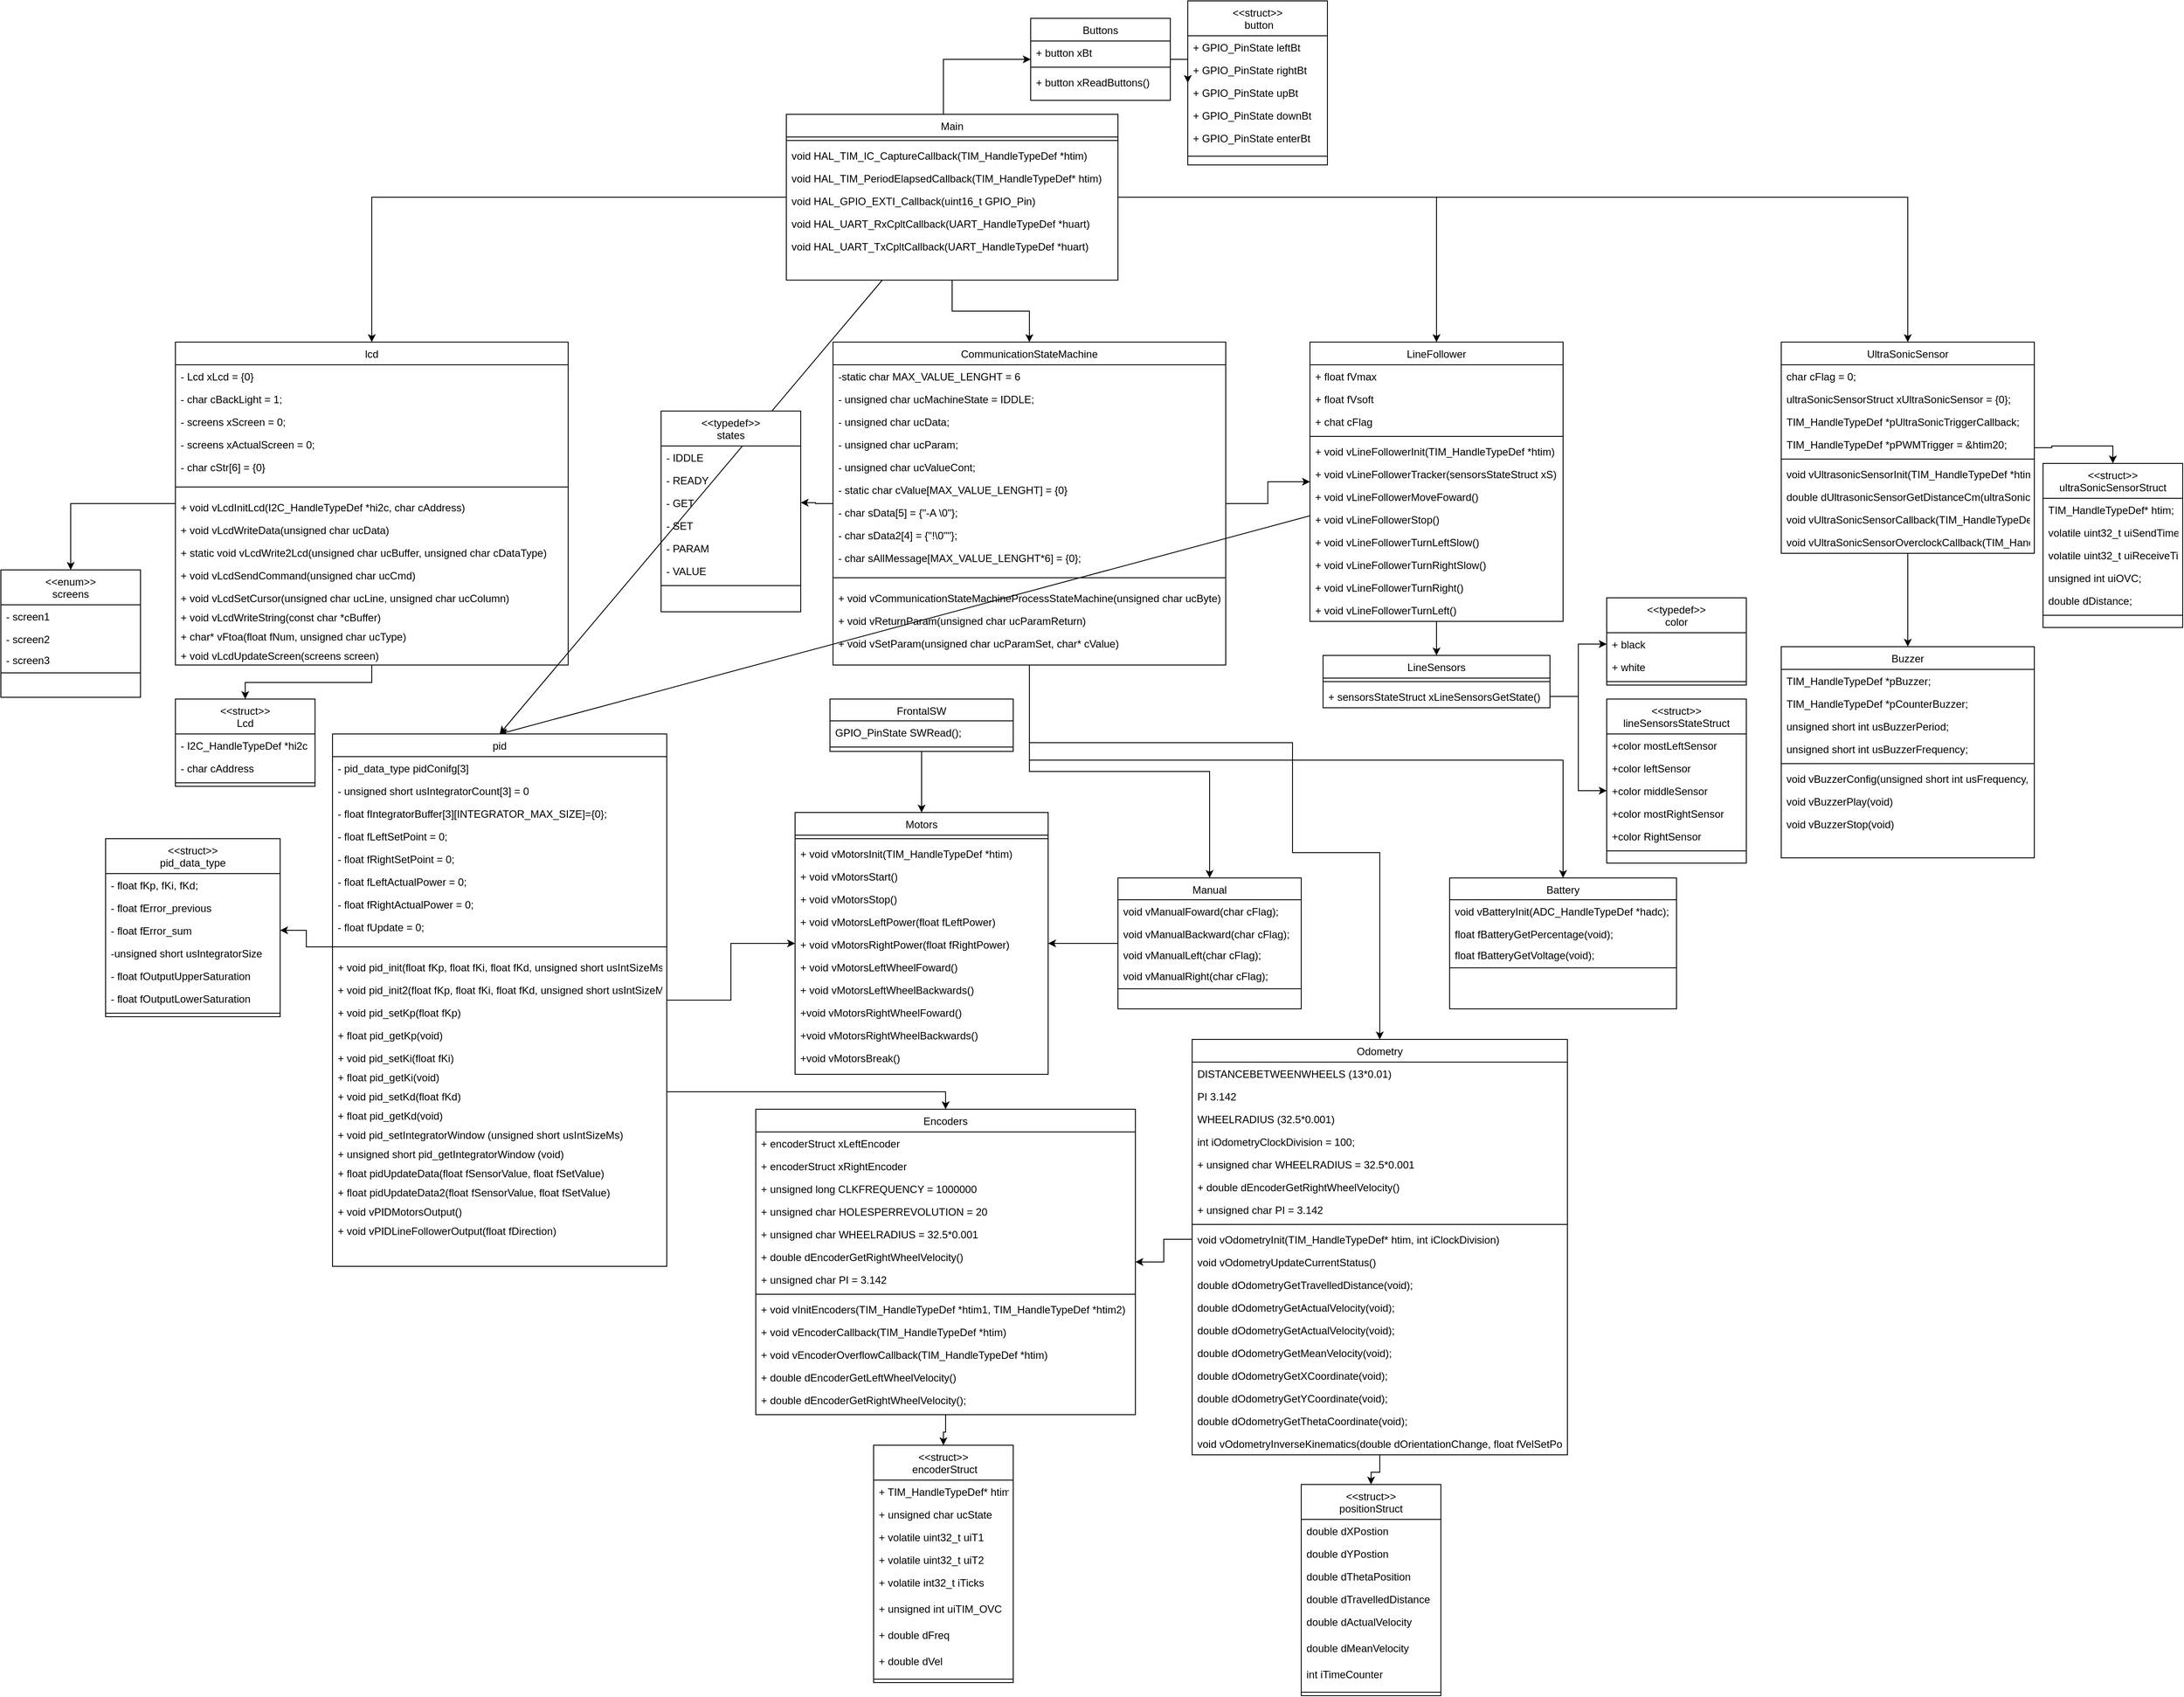 <mxfile version="22.1.11" type="github">
  <diagram id="C5RBs43oDa-KdzZeNtuy" name="Page-1">
    <mxGraphModel dx="1635" dy="2821" grid="1" gridSize="10" guides="1" tooltips="1" connect="1" arrows="1" fold="1" page="1" pageScale="1" pageWidth="827" pageHeight="1169" math="0" shadow="0">
      <root>
        <mxCell id="WIyWlLk6GJQsqaUBKTNV-0" />
        <mxCell id="WIyWlLk6GJQsqaUBKTNV-1" parent="WIyWlLk6GJQsqaUBKTNV-0" />
        <mxCell id="e0Agd4xGflGSadxVDroM-86" style="edgeStyle=orthogonalEdgeStyle;rounded=0;orthogonalLoop=1;jettySize=auto;html=1;entryX=0.5;entryY=0;entryDx=0;entryDy=0;" parent="WIyWlLk6GJQsqaUBKTNV-1" source="e0Agd4xGflGSadxVDroM-36" target="e0Agd4xGflGSadxVDroM-49" edge="1">
          <mxGeometry relative="1" as="geometry" />
        </mxCell>
        <mxCell id="FuU_o9ZXKJcbcEfJu71T-73" style="rounded=0;orthogonalLoop=1;jettySize=auto;html=1;entryX=0.5;entryY=0;entryDx=0;entryDy=0;" parent="WIyWlLk6GJQsqaUBKTNV-1" source="e0Agd4xGflGSadxVDroM-36" target="U6IR_hUVQb5tVxfOeAYj-73" edge="1">
          <mxGeometry relative="1" as="geometry" />
        </mxCell>
        <mxCell id="e0Agd4xGflGSadxVDroM-36" value="LineFollower" style="swimlane;fontStyle=0;align=center;verticalAlign=top;childLayout=stackLayout;horizontal=1;startSize=26;horizontalStack=0;resizeParent=1;resizeLast=0;collapsible=1;marginBottom=0;rounded=0;shadow=0;strokeWidth=1;" parent="WIyWlLk6GJQsqaUBKTNV-1" vertex="1">
          <mxGeometry x="1260" y="-1169" width="290" height="320" as="geometry">
            <mxRectangle x="550" y="140" width="160" height="26" as="alternateBounds" />
          </mxGeometry>
        </mxCell>
        <mxCell id="e0Agd4xGflGSadxVDroM-37" value="+ float fVmax" style="text;align=left;verticalAlign=top;spacingLeft=4;spacingRight=4;overflow=hidden;rotatable=0;points=[[0,0.5],[1,0.5]];portConstraint=eastwest;" parent="e0Agd4xGflGSadxVDroM-36" vertex="1">
          <mxGeometry y="26" width="290" height="26" as="geometry" />
        </mxCell>
        <mxCell id="e0Agd4xGflGSadxVDroM-40" value="+ float fVsoft" style="text;align=left;verticalAlign=top;spacingLeft=4;spacingRight=4;overflow=hidden;rotatable=0;points=[[0,0.5],[1,0.5]];portConstraint=eastwest;" parent="e0Agd4xGflGSadxVDroM-36" vertex="1">
          <mxGeometry y="52" width="290" height="26" as="geometry" />
        </mxCell>
        <mxCell id="e0Agd4xGflGSadxVDroM-41" value="+ chat cFlag" style="text;align=left;verticalAlign=top;spacingLeft=4;spacingRight=4;overflow=hidden;rotatable=0;points=[[0,0.5],[1,0.5]];portConstraint=eastwest;" parent="e0Agd4xGflGSadxVDroM-36" vertex="1">
          <mxGeometry y="78" width="290" height="26" as="geometry" />
        </mxCell>
        <mxCell id="e0Agd4xGflGSadxVDroM-38" value="" style="line;html=1;strokeWidth=1;align=left;verticalAlign=middle;spacingTop=-1;spacingLeft=3;spacingRight=3;rotatable=0;labelPosition=right;points=[];portConstraint=eastwest;" parent="e0Agd4xGflGSadxVDroM-36" vertex="1">
          <mxGeometry y="104" width="290" height="8" as="geometry" />
        </mxCell>
        <mxCell id="e0Agd4xGflGSadxVDroM-39" value="+ void vLineFollowerInit(TIM_HandleTypeDef *htim)" style="text;align=left;verticalAlign=top;spacingLeft=4;spacingRight=4;overflow=hidden;rotatable=0;points=[[0,0.5],[1,0.5]];portConstraint=eastwest;" parent="e0Agd4xGflGSadxVDroM-36" vertex="1">
          <mxGeometry y="112" width="290" height="26" as="geometry" />
        </mxCell>
        <mxCell id="e0Agd4xGflGSadxVDroM-42" value="+ void vLineFollowerTracker(sensorsStateStruct xS)" style="text;align=left;verticalAlign=top;spacingLeft=4;spacingRight=4;overflow=hidden;rotatable=0;points=[[0,0.5],[1,0.5]];portConstraint=eastwest;" parent="e0Agd4xGflGSadxVDroM-36" vertex="1">
          <mxGeometry y="138" width="290" height="26" as="geometry" />
        </mxCell>
        <mxCell id="e0Agd4xGflGSadxVDroM-43" value="+ void vLineFollowerMoveFoward()" style="text;align=left;verticalAlign=top;spacingLeft=4;spacingRight=4;overflow=hidden;rotatable=0;points=[[0,0.5],[1,0.5]];portConstraint=eastwest;" parent="e0Agd4xGflGSadxVDroM-36" vertex="1">
          <mxGeometry y="164" width="290" height="26" as="geometry" />
        </mxCell>
        <mxCell id="e0Agd4xGflGSadxVDroM-44" value="+ void vLineFollowerStop()" style="text;align=left;verticalAlign=top;spacingLeft=4;spacingRight=4;overflow=hidden;rotatable=0;points=[[0,0.5],[1,0.5]];portConstraint=eastwest;" parent="e0Agd4xGflGSadxVDroM-36" vertex="1">
          <mxGeometry y="190" width="290" height="26" as="geometry" />
        </mxCell>
        <mxCell id="e0Agd4xGflGSadxVDroM-45" value="+ void vLineFollowerTurnLeftSlow()" style="text;align=left;verticalAlign=top;spacingLeft=4;spacingRight=4;overflow=hidden;rotatable=0;points=[[0,0.5],[1,0.5]];portConstraint=eastwest;" parent="e0Agd4xGflGSadxVDroM-36" vertex="1">
          <mxGeometry y="216" width="290" height="26" as="geometry" />
        </mxCell>
        <mxCell id="e0Agd4xGflGSadxVDroM-46" value="+ void vLineFollowerTurnRightSlow()" style="text;align=left;verticalAlign=top;spacingLeft=4;spacingRight=4;overflow=hidden;rotatable=0;points=[[0,0.5],[1,0.5]];portConstraint=eastwest;" parent="e0Agd4xGflGSadxVDroM-36" vertex="1">
          <mxGeometry y="242" width="290" height="26" as="geometry" />
        </mxCell>
        <mxCell id="e0Agd4xGflGSadxVDroM-47" value="+ void vLineFollowerTurnRight()" style="text;align=left;verticalAlign=top;spacingLeft=4;spacingRight=4;overflow=hidden;rotatable=0;points=[[0,0.5],[1,0.5]];portConstraint=eastwest;" parent="e0Agd4xGflGSadxVDroM-36" vertex="1">
          <mxGeometry y="268" width="290" height="26" as="geometry" />
        </mxCell>
        <mxCell id="e0Agd4xGflGSadxVDroM-48" value="+ void vLineFollowerTurnLeft()" style="text;align=left;verticalAlign=top;spacingLeft=4;spacingRight=4;overflow=hidden;rotatable=0;points=[[0,0.5],[1,0.5]];portConstraint=eastwest;" parent="e0Agd4xGflGSadxVDroM-36" vertex="1">
          <mxGeometry y="294" width="290" height="26" as="geometry" />
        </mxCell>
        <mxCell id="e0Agd4xGflGSadxVDroM-71" value="Motors" style="swimlane;fontStyle=0;align=center;verticalAlign=top;childLayout=stackLayout;horizontal=1;startSize=26;horizontalStack=0;resizeParent=1;resizeLast=0;collapsible=1;marginBottom=0;rounded=0;shadow=0;strokeWidth=1;" parent="WIyWlLk6GJQsqaUBKTNV-1" vertex="1">
          <mxGeometry x="670" y="-630" width="290" height="300" as="geometry">
            <mxRectangle x="550" y="140" width="160" height="26" as="alternateBounds" />
          </mxGeometry>
        </mxCell>
        <mxCell id="e0Agd4xGflGSadxVDroM-75" value="" style="line;html=1;strokeWidth=1;align=left;verticalAlign=middle;spacingTop=-1;spacingLeft=3;spacingRight=3;rotatable=0;labelPosition=right;points=[];portConstraint=eastwest;" parent="e0Agd4xGflGSadxVDroM-71" vertex="1">
          <mxGeometry y="26" width="290" height="8" as="geometry" />
        </mxCell>
        <mxCell id="e0Agd4xGflGSadxVDroM-76" value="+ void vMotorsInit(TIM_HandleTypeDef *htim)" style="text;align=left;verticalAlign=top;spacingLeft=4;spacingRight=4;overflow=hidden;rotatable=0;points=[[0,0.5],[1,0.5]];portConstraint=eastwest;" parent="e0Agd4xGflGSadxVDroM-71" vertex="1">
          <mxGeometry y="34" width="290" height="26" as="geometry" />
        </mxCell>
        <mxCell id="e0Agd4xGflGSadxVDroM-77" value="+ void vMotorsStart()" style="text;align=left;verticalAlign=top;spacingLeft=4;spacingRight=4;overflow=hidden;rotatable=0;points=[[0,0.5],[1,0.5]];portConstraint=eastwest;" parent="e0Agd4xGflGSadxVDroM-71" vertex="1">
          <mxGeometry y="60" width="290" height="26" as="geometry" />
        </mxCell>
        <mxCell id="e0Agd4xGflGSadxVDroM-78" value="+ void vMotorsStop()" style="text;align=left;verticalAlign=top;spacingLeft=4;spacingRight=4;overflow=hidden;rotatable=0;points=[[0,0.5],[1,0.5]];portConstraint=eastwest;" parent="e0Agd4xGflGSadxVDroM-71" vertex="1">
          <mxGeometry y="86" width="290" height="26" as="geometry" />
        </mxCell>
        <mxCell id="e0Agd4xGflGSadxVDroM-79" value="+ void vMotorsLeftPower(float fLeftPower)" style="text;align=left;verticalAlign=top;spacingLeft=4;spacingRight=4;overflow=hidden;rotatable=0;points=[[0,0.5],[1,0.5]];portConstraint=eastwest;" parent="e0Agd4xGflGSadxVDroM-71" vertex="1">
          <mxGeometry y="112" width="290" height="26" as="geometry" />
        </mxCell>
        <mxCell id="e0Agd4xGflGSadxVDroM-80" value="+ void vMotorsRightPower(float fRightPower)" style="text;align=left;verticalAlign=top;spacingLeft=4;spacingRight=4;overflow=hidden;rotatable=0;points=[[0,0.5],[1,0.5]];portConstraint=eastwest;" parent="e0Agd4xGflGSadxVDroM-71" vertex="1">
          <mxGeometry y="138" width="290" height="26" as="geometry" />
        </mxCell>
        <mxCell id="e0Agd4xGflGSadxVDroM-81" value="+ void vMotorsLeftWheelFoward()" style="text;align=left;verticalAlign=top;spacingLeft=4;spacingRight=4;overflow=hidden;rotatable=0;points=[[0,0.5],[1,0.5]];portConstraint=eastwest;" parent="e0Agd4xGflGSadxVDroM-71" vertex="1">
          <mxGeometry y="164" width="290" height="26" as="geometry" />
        </mxCell>
        <mxCell id="e0Agd4xGflGSadxVDroM-82" value="+ void vMotorsLeftWheelBackwards()" style="text;align=left;verticalAlign=top;spacingLeft=4;spacingRight=4;overflow=hidden;rotatable=0;points=[[0,0.5],[1,0.5]];portConstraint=eastwest;" parent="e0Agd4xGflGSadxVDroM-71" vertex="1">
          <mxGeometry y="190" width="290" height="26" as="geometry" />
        </mxCell>
        <mxCell id="e0Agd4xGflGSadxVDroM-83" value="+void vMotorsRightWheelFoward()" style="text;align=left;verticalAlign=top;spacingLeft=4;spacingRight=4;overflow=hidden;rotatable=0;points=[[0,0.5],[1,0.5]];portConstraint=eastwest;" parent="e0Agd4xGflGSadxVDroM-71" vertex="1">
          <mxGeometry y="216" width="290" height="26" as="geometry" />
        </mxCell>
        <mxCell id="e0Agd4xGflGSadxVDroM-84" value="+void vMotorsRightWheelBackwards()" style="text;align=left;verticalAlign=top;spacingLeft=4;spacingRight=4;overflow=hidden;rotatable=0;points=[[0,0.5],[1,0.5]];portConstraint=eastwest;" parent="e0Agd4xGflGSadxVDroM-71" vertex="1">
          <mxGeometry y="242" width="290" height="26" as="geometry" />
        </mxCell>
        <mxCell id="e0Agd4xGflGSadxVDroM-85" value="+void vMotorsBreak()" style="text;align=left;verticalAlign=top;spacingLeft=4;spacingRight=4;overflow=hidden;rotatable=0;points=[[0,0.5],[1,0.5]];portConstraint=eastwest;" parent="e0Agd4xGflGSadxVDroM-71" vertex="1">
          <mxGeometry y="268" width="290" height="26" as="geometry" />
        </mxCell>
        <mxCell id="nI8s8af3m7b1sItYgmtX-3" value="&lt;&lt;struct&gt;&gt;&#xa;lineSensorsStateStruct&#xa;" style="swimlane;fontStyle=0;align=center;verticalAlign=top;childLayout=stackLayout;horizontal=1;startSize=40;horizontalStack=0;resizeParent=1;resizeLast=0;collapsible=1;marginBottom=0;rounded=0;shadow=0;strokeWidth=1;" parent="WIyWlLk6GJQsqaUBKTNV-1" vertex="1">
          <mxGeometry x="1600" y="-760" width="160" height="188" as="geometry">
            <mxRectangle x="340" y="380" width="170" height="26" as="alternateBounds" />
          </mxGeometry>
        </mxCell>
        <mxCell id="e0Agd4xGflGSadxVDroM-67" value="" style="group" parent="nI8s8af3m7b1sItYgmtX-3" vertex="1" connectable="0">
          <mxGeometry y="40" width="160" height="138" as="geometry" />
        </mxCell>
        <mxCell id="nI8s8af3m7b1sItYgmtX-4" value="+color mostLeftSensor" style="text;align=left;verticalAlign=top;spacingLeft=4;spacingRight=4;overflow=hidden;rotatable=0;points=[[0,0.5],[1,0.5]];portConstraint=eastwest;" parent="e0Agd4xGflGSadxVDroM-67" vertex="1">
          <mxGeometry width="160" height="26" as="geometry" />
        </mxCell>
        <mxCell id="e0Agd4xGflGSadxVDroM-53" value="+color leftSensor" style="text;align=left;verticalAlign=top;spacingLeft=4;spacingRight=4;overflow=hidden;rotatable=0;points=[[0,0.5],[1,0.5]];portConstraint=eastwest;" parent="e0Agd4xGflGSadxVDroM-67" vertex="1">
          <mxGeometry y="26" width="160" height="26" as="geometry" />
        </mxCell>
        <mxCell id="e0Agd4xGflGSadxVDroM-54" value="+color middleSensor" style="text;align=left;verticalAlign=top;spacingLeft=4;spacingRight=4;overflow=hidden;rotatable=0;points=[[0,0.5],[1,0.5]];portConstraint=eastwest;" parent="e0Agd4xGflGSadxVDroM-67" vertex="1">
          <mxGeometry y="52" width="160" height="26" as="geometry" />
        </mxCell>
        <mxCell id="e0Agd4xGflGSadxVDroM-55" value="+color mostRightSensor" style="text;align=left;verticalAlign=top;spacingLeft=4;spacingRight=4;overflow=hidden;rotatable=0;points=[[0,0.5],[1,0.5]];portConstraint=eastwest;" parent="e0Agd4xGflGSadxVDroM-67" vertex="1">
          <mxGeometry y="78" width="160" height="26" as="geometry" />
        </mxCell>
        <mxCell id="e0Agd4xGflGSadxVDroM-56" value="+color RightSensor" style="text;align=left;verticalAlign=top;spacingLeft=4;spacingRight=4;overflow=hidden;rotatable=0;points=[[0,0.5],[1,0.5]];portConstraint=eastwest;" parent="e0Agd4xGflGSadxVDroM-67" vertex="1">
          <mxGeometry y="104" width="160" height="26" as="geometry" />
        </mxCell>
        <mxCell id="nI8s8af3m7b1sItYgmtX-5" value="" style="line;html=1;strokeWidth=1;align=left;verticalAlign=middle;spacingTop=-1;spacingLeft=3;spacingRight=3;rotatable=0;labelPosition=right;points=[];portConstraint=eastwest;" parent="e0Agd4xGflGSadxVDroM-67" vertex="1">
          <mxGeometry y="130" width="160" height="8" as="geometry" />
        </mxCell>
        <mxCell id="e0Agd4xGflGSadxVDroM-93" style="edgeStyle=orthogonalEdgeStyle;rounded=0;orthogonalLoop=1;jettySize=auto;html=1;entryX=0;entryY=0.5;entryDx=0;entryDy=0;" parent="WIyWlLk6GJQsqaUBKTNV-1" source="e0Agd4xGflGSadxVDroM-52" target="e0Agd4xGflGSadxVDroM-54" edge="1">
          <mxGeometry relative="1" as="geometry" />
        </mxCell>
        <mxCell id="R5U1eeLYSOiUvF3rgZRd-6" style="edgeStyle=orthogonalEdgeStyle;rounded=0;orthogonalLoop=1;jettySize=auto;html=1;entryX=0.5;entryY=0;entryDx=0;entryDy=0;" parent="WIyWlLk6GJQsqaUBKTNV-1" source="R5U1eeLYSOiUvF3rgZRd-0" target="e0Agd4xGflGSadxVDroM-36" edge="1">
          <mxGeometry relative="1" as="geometry" />
        </mxCell>
        <mxCell id="FuU_o9ZXKJcbcEfJu71T-35" style="edgeStyle=orthogonalEdgeStyle;rounded=0;orthogonalLoop=1;jettySize=auto;html=1;" parent="WIyWlLk6GJQsqaUBKTNV-1" source="R5U1eeLYSOiUvF3rgZRd-0" target="FuU_o9ZXKJcbcEfJu71T-13" edge="1">
          <mxGeometry relative="1" as="geometry" />
        </mxCell>
        <mxCell id="FuU_o9ZXKJcbcEfJu71T-44" style="edgeStyle=orthogonalEdgeStyle;rounded=0;orthogonalLoop=1;jettySize=auto;html=1;" parent="WIyWlLk6GJQsqaUBKTNV-1" source="R5U1eeLYSOiUvF3rgZRd-0" target="U6IR_hUVQb5tVxfOeAYj-31" edge="1">
          <mxGeometry relative="1" as="geometry" />
        </mxCell>
        <mxCell id="FuU_o9ZXKJcbcEfJu71T-46" style="rounded=0;orthogonalLoop=1;jettySize=auto;html=1;entryX=0.5;entryY=0;entryDx=0;entryDy=0;" parent="WIyWlLk6GJQsqaUBKTNV-1" source="R5U1eeLYSOiUvF3rgZRd-0" target="U6IR_hUVQb5tVxfOeAYj-73" edge="1">
          <mxGeometry relative="1" as="geometry" />
        </mxCell>
        <mxCell id="4oKDoH3ouSHQKMV3TZa7-65" style="edgeStyle=orthogonalEdgeStyle;rounded=0;orthogonalLoop=1;jettySize=auto;html=1;" parent="WIyWlLk6GJQsqaUBKTNV-1" source="R5U1eeLYSOiUvF3rgZRd-0" target="FuU_o9ZXKJcbcEfJu71T-0" edge="1">
          <mxGeometry relative="1" as="geometry">
            <Array as="points">
              <mxPoint x="840" y="-1390" />
            </Array>
          </mxGeometry>
        </mxCell>
        <mxCell id="R5U1eeLYSOiUvF3rgZRd-0" value="Main" style="swimlane;fontStyle=0;align=center;verticalAlign=top;childLayout=stackLayout;horizontal=1;startSize=26;horizontalStack=0;resizeParent=1;resizeLast=0;collapsible=1;marginBottom=0;rounded=0;shadow=0;strokeWidth=1;" parent="WIyWlLk6GJQsqaUBKTNV-1" vertex="1">
          <mxGeometry x="660" y="-1430" width="380" height="190" as="geometry">
            <mxRectangle x="550" y="140" width="160" height="26" as="alternateBounds" />
          </mxGeometry>
        </mxCell>
        <mxCell id="R5U1eeLYSOiUvF3rgZRd-2" value="" style="line;html=1;strokeWidth=1;align=left;verticalAlign=middle;spacingTop=-1;spacingLeft=3;spacingRight=3;rotatable=0;labelPosition=right;points=[];portConstraint=eastwest;" parent="R5U1eeLYSOiUvF3rgZRd-0" vertex="1">
          <mxGeometry y="26" width="380" height="8" as="geometry" />
        </mxCell>
        <mxCell id="4oKDoH3ouSHQKMV3TZa7-74" value="void HAL_TIM_IC_CaptureCallback(TIM_HandleTypeDef *htim)" style="text;align=left;verticalAlign=top;spacingLeft=4;spacingRight=4;overflow=hidden;rotatable=0;points=[[0,0.5],[1,0.5]];portConstraint=eastwest;" parent="R5U1eeLYSOiUvF3rgZRd-0" vertex="1">
          <mxGeometry y="34" width="380" height="26" as="geometry" />
        </mxCell>
        <mxCell id="4oKDoH3ouSHQKMV3TZa7-75" value="void HAL_TIM_PeriodElapsedCallback(TIM_HandleTypeDef* htim)" style="text;align=left;verticalAlign=top;spacingLeft=4;spacingRight=4;overflow=hidden;rotatable=0;points=[[0,0.5],[1,0.5]];portConstraint=eastwest;" parent="R5U1eeLYSOiUvF3rgZRd-0" vertex="1">
          <mxGeometry y="60" width="380" height="26" as="geometry" />
        </mxCell>
        <mxCell id="l-b6qo5kM5rbjAcBrh73-0" value="void HAL_GPIO_EXTI_Callback(uint16_t GPIO_Pin)" style="text;align=left;verticalAlign=top;spacingLeft=4;spacingRight=4;overflow=hidden;rotatable=0;points=[[0,0.5],[1,0.5]];portConstraint=eastwest;" vertex="1" parent="R5U1eeLYSOiUvF3rgZRd-0">
          <mxGeometry y="86" width="380" height="26" as="geometry" />
        </mxCell>
        <mxCell id="l-b6qo5kM5rbjAcBrh73-1" value="void HAL_UART_RxCpltCallback(UART_HandleTypeDef *huart)" style="text;align=left;verticalAlign=top;spacingLeft=4;spacingRight=4;overflow=hidden;rotatable=0;points=[[0,0.5],[1,0.5]];portConstraint=eastwest;" vertex="1" parent="R5U1eeLYSOiUvF3rgZRd-0">
          <mxGeometry y="112" width="380" height="26" as="geometry" />
        </mxCell>
        <mxCell id="l-b6qo5kM5rbjAcBrh73-2" value="void HAL_UART_TxCpltCallback(UART_HandleTypeDef *huart)" style="text;align=left;verticalAlign=top;spacingLeft=4;spacingRight=4;overflow=hidden;rotatable=0;points=[[0,0.5],[1,0.5]];portConstraint=eastwest;" vertex="1" parent="R5U1eeLYSOiUvF3rgZRd-0">
          <mxGeometry y="138" width="380" height="26" as="geometry" />
        </mxCell>
        <mxCell id="FuU_o9ZXKJcbcEfJu71T-42" style="edgeStyle=orthogonalEdgeStyle;rounded=0;orthogonalLoop=1;jettySize=auto;html=1;" parent="WIyWlLk6GJQsqaUBKTNV-1" source="U6IR_hUVQb5tVxfOeAYj-31" target="U6IR_hUVQb5tVxfOeAYj-45" edge="1">
          <mxGeometry relative="1" as="geometry" />
        </mxCell>
        <mxCell id="FuU_o9ZXKJcbcEfJu71T-43" style="edgeStyle=orthogonalEdgeStyle;rounded=0;orthogonalLoop=1;jettySize=auto;html=1;entryX=0.5;entryY=0;entryDx=0;entryDy=0;" parent="WIyWlLk6GJQsqaUBKTNV-1" source="U6IR_hUVQb5tVxfOeAYj-31" target="FuU_o9ZXKJcbcEfJu71T-37" edge="1">
          <mxGeometry relative="1" as="geometry" />
        </mxCell>
        <mxCell id="U6IR_hUVQb5tVxfOeAYj-31" value="lcd" style="swimlane;fontStyle=0;align=center;verticalAlign=top;childLayout=stackLayout;horizontal=1;startSize=26;horizontalStack=0;resizeParent=1;resizeLast=0;collapsible=1;marginBottom=0;rounded=0;shadow=0;strokeWidth=1;" parent="WIyWlLk6GJQsqaUBKTNV-1" vertex="1">
          <mxGeometry x="-40" y="-1169" width="450" height="370" as="geometry">
            <mxRectangle x="20" y="-50" width="160" height="26" as="alternateBounds" />
          </mxGeometry>
        </mxCell>
        <mxCell id="U6IR_hUVQb5tVxfOeAYj-32" value="- Lcd xLcd = {0}" style="text;align=left;verticalAlign=top;spacingLeft=4;spacingRight=4;overflow=hidden;rotatable=0;points=[[0,0.5],[1,0.5]];portConstraint=eastwest;" parent="U6IR_hUVQb5tVxfOeAYj-31" vertex="1">
          <mxGeometry y="26" width="450" height="26" as="geometry" />
        </mxCell>
        <mxCell id="U6IR_hUVQb5tVxfOeAYj-33" value="- char cBackLight = 1;" style="text;align=left;verticalAlign=top;spacingLeft=4;spacingRight=4;overflow=hidden;rotatable=0;points=[[0,0.5],[1,0.5]];portConstraint=eastwest;" parent="U6IR_hUVQb5tVxfOeAYj-31" vertex="1">
          <mxGeometry y="52" width="450" height="26" as="geometry" />
        </mxCell>
        <mxCell id="U6IR_hUVQb5tVxfOeAYj-34" value="- screens xScreen = 0;" style="text;align=left;verticalAlign=top;spacingLeft=4;spacingRight=4;overflow=hidden;rotatable=0;points=[[0,0.5],[1,0.5]];portConstraint=eastwest;" parent="U6IR_hUVQb5tVxfOeAYj-31" vertex="1">
          <mxGeometry y="78" width="450" height="26" as="geometry" />
        </mxCell>
        <mxCell id="U6IR_hUVQb5tVxfOeAYj-35" value="- screens xActualScreen = 0;" style="text;align=left;verticalAlign=top;spacingLeft=4;spacingRight=4;overflow=hidden;rotatable=0;points=[[0,0.5],[1,0.5]];portConstraint=eastwest;" parent="U6IR_hUVQb5tVxfOeAYj-31" vertex="1">
          <mxGeometry y="104" width="450" height="26" as="geometry" />
        </mxCell>
        <mxCell id="U6IR_hUVQb5tVxfOeAYj-36" value="- char cStr[6] = {0}" style="text;align=left;verticalAlign=top;spacingLeft=4;spacingRight=4;overflow=hidden;rotatable=0;points=[[0,0.5],[1,0.5]];portConstraint=eastwest;" parent="U6IR_hUVQb5tVxfOeAYj-31" vertex="1">
          <mxGeometry y="130" width="450" height="26" as="geometry" />
        </mxCell>
        <mxCell id="U6IR_hUVQb5tVxfOeAYj-41" value="&lt;br&gt;&lt;br&gt;" style="line;html=1;strokeWidth=1;align=left;verticalAlign=middle;spacingTop=-1;spacingLeft=3;spacingRight=3;rotatable=0;labelPosition=right;points=[];portConstraint=eastwest;" parent="U6IR_hUVQb5tVxfOeAYj-31" vertex="1">
          <mxGeometry y="156" width="450" height="20" as="geometry" />
        </mxCell>
        <mxCell id="U6IR_hUVQb5tVxfOeAYj-68" value="+ void vLcdInitLcd(I2C_HandleTypeDef *hi2c, char cAddress)" style="text;align=left;verticalAlign=top;spacingLeft=4;spacingRight=4;overflow=hidden;rotatable=0;points=[[0,0.5],[1,0.5]];portConstraint=eastwest;" parent="U6IR_hUVQb5tVxfOeAYj-31" vertex="1">
          <mxGeometry y="176" width="450" height="26" as="geometry" />
        </mxCell>
        <mxCell id="U6IR_hUVQb5tVxfOeAYj-67" value="+ void vLcdWriteData(unsigned char ucData)" style="text;align=left;verticalAlign=top;spacingLeft=4;spacingRight=4;overflow=hidden;rotatable=0;points=[[0,0.5],[1,0.5]];portConstraint=eastwest;" parent="U6IR_hUVQb5tVxfOeAYj-31" vertex="1">
          <mxGeometry y="202" width="450" height="26" as="geometry" />
        </mxCell>
        <mxCell id="U6IR_hUVQb5tVxfOeAYj-42" value="+ static void vLcdWrite2Lcd(unsigned char ucBuffer,  unsigned char cDataType)" style="text;align=left;verticalAlign=top;spacingLeft=4;spacingRight=4;overflow=hidden;rotatable=0;points=[[0,0.5],[1,0.5]];portConstraint=eastwest;" parent="U6IR_hUVQb5tVxfOeAYj-31" vertex="1">
          <mxGeometry y="228" width="450" height="26" as="geometry" />
        </mxCell>
        <mxCell id="U6IR_hUVQb5tVxfOeAYj-43" value="+ void vLcdSendCommand(unsigned char ucCmd)" style="text;align=left;verticalAlign=top;spacingLeft=4;spacingRight=4;overflow=hidden;rotatable=0;points=[[0,0.5],[1,0.5]];portConstraint=eastwest;" parent="U6IR_hUVQb5tVxfOeAYj-31" vertex="1">
          <mxGeometry y="254" width="450" height="26" as="geometry" />
        </mxCell>
        <mxCell id="U6IR_hUVQb5tVxfOeAYj-70" value="+ void vLcdSetCursor(unsigned char ucLine, unsigned char ucColumn)&#xa;" style="text;align=left;verticalAlign=top;spacingLeft=4;spacingRight=4;overflow=hidden;rotatable=0;points=[[0,0.5],[1,0.5]];portConstraint=eastwest;" parent="U6IR_hUVQb5tVxfOeAYj-31" vertex="1">
          <mxGeometry y="280" width="450" height="22" as="geometry" />
        </mxCell>
        <mxCell id="U6IR_hUVQb5tVxfOeAYj-71" value="+ void vLcdWriteString(const char *cBuffer)&#xa;" style="text;align=left;verticalAlign=top;spacingLeft=4;spacingRight=4;overflow=hidden;rotatable=0;points=[[0,0.5],[1,0.5]];portConstraint=eastwest;" parent="U6IR_hUVQb5tVxfOeAYj-31" vertex="1">
          <mxGeometry y="302" width="450" height="22" as="geometry" />
        </mxCell>
        <mxCell id="U6IR_hUVQb5tVxfOeAYj-72" value="+ char* vFtoa(float fNum, unsigned char ucType)" style="text;align=left;verticalAlign=top;spacingLeft=4;spacingRight=4;overflow=hidden;rotatable=0;points=[[0,0.5],[1,0.5]];portConstraint=eastwest;" parent="U6IR_hUVQb5tVxfOeAYj-31" vertex="1">
          <mxGeometry y="324" width="450" height="22" as="geometry" />
        </mxCell>
        <mxCell id="U6IR_hUVQb5tVxfOeAYj-44" value="+ void vLcdUpdateScreen(screens screen)" style="text;align=left;verticalAlign=top;spacingLeft=4;spacingRight=4;overflow=hidden;rotatable=0;points=[[0,0.5],[1,0.5]];portConstraint=eastwest;" parent="U6IR_hUVQb5tVxfOeAYj-31" vertex="1">
          <mxGeometry y="346" width="450" height="22" as="geometry" />
        </mxCell>
        <mxCell id="U6IR_hUVQb5tVxfOeAYj-45" value="&lt;&lt;struct&gt;&gt;&#xa;Lcd&#xa;" style="swimlane;fontStyle=0;align=center;verticalAlign=top;childLayout=stackLayout;horizontal=1;startSize=40;horizontalStack=0;resizeParent=1;resizeLast=0;collapsible=1;marginBottom=0;rounded=0;shadow=0;strokeWidth=1;" parent="WIyWlLk6GJQsqaUBKTNV-1" vertex="1">
          <mxGeometry x="-40" y="-760" width="160" height="100" as="geometry">
            <mxRectangle x="340" y="380" width="170" height="26" as="alternateBounds" />
          </mxGeometry>
        </mxCell>
        <mxCell id="U6IR_hUVQb5tVxfOeAYj-46" value="- I2C_HandleTypeDef *hi2c" style="text;align=left;verticalAlign=top;spacingLeft=4;spacingRight=4;overflow=hidden;rotatable=0;points=[[0,0.5],[1,0.5]];portConstraint=eastwest;" parent="U6IR_hUVQb5tVxfOeAYj-45" vertex="1">
          <mxGeometry y="40" width="160" height="26" as="geometry" />
        </mxCell>
        <mxCell id="U6IR_hUVQb5tVxfOeAYj-47" value="- char cAddress" style="text;align=left;verticalAlign=top;spacingLeft=4;spacingRight=4;overflow=hidden;rotatable=0;points=[[0,0.5],[1,0.5]];portConstraint=eastwest;" parent="U6IR_hUVQb5tVxfOeAYj-45" vertex="1">
          <mxGeometry y="66" width="160" height="26" as="geometry" />
        </mxCell>
        <mxCell id="U6IR_hUVQb5tVxfOeAYj-52" value="" style="line;html=1;strokeWidth=1;align=left;verticalAlign=middle;spacingTop=-1;spacingLeft=3;spacingRight=3;rotatable=0;labelPosition=right;points=[];portConstraint=eastwest;" parent="U6IR_hUVQb5tVxfOeAYj-45" vertex="1">
          <mxGeometry y="92" width="160" height="8" as="geometry" />
        </mxCell>
        <mxCell id="FuU_o9ZXKJcbcEfJu71T-47" style="edgeStyle=orthogonalEdgeStyle;rounded=0;orthogonalLoop=1;jettySize=auto;html=1;" parent="WIyWlLk6GJQsqaUBKTNV-1" source="U6IR_hUVQb5tVxfOeAYj-73" target="e0Agd4xGflGSadxVDroM-71" edge="1">
          <mxGeometry relative="1" as="geometry" />
        </mxCell>
        <mxCell id="FuU_o9ZXKJcbcEfJu71T-72" style="edgeStyle=orthogonalEdgeStyle;rounded=0;orthogonalLoop=1;jettySize=auto;html=1;entryX=0.5;entryY=0;entryDx=0;entryDy=0;" parent="WIyWlLk6GJQsqaUBKTNV-1" source="U6IR_hUVQb5tVxfOeAYj-73" target="FuU_o9ZXKJcbcEfJu71T-48" edge="1">
          <mxGeometry relative="1" as="geometry">
            <Array as="points">
              <mxPoint x="843" y="-310" />
            </Array>
          </mxGeometry>
        </mxCell>
        <mxCell id="U6IR_hUVQb5tVxfOeAYj-73" value="pid" style="swimlane;fontStyle=0;align=center;verticalAlign=top;childLayout=stackLayout;horizontal=1;startSize=26;horizontalStack=0;resizeParent=1;resizeLast=0;collapsible=1;marginBottom=0;rounded=0;shadow=0;strokeWidth=1;" parent="WIyWlLk6GJQsqaUBKTNV-1" vertex="1">
          <mxGeometry x="140" y="-720" width="383" height="610" as="geometry">
            <mxRectangle x="20" y="-50" width="160" height="26" as="alternateBounds" />
          </mxGeometry>
        </mxCell>
        <mxCell id="U6IR_hUVQb5tVxfOeAYj-74" value="- pid_data_type pidConifg[3]" style="text;align=left;verticalAlign=top;spacingLeft=4;spacingRight=4;overflow=hidden;rotatable=0;points=[[0,0.5],[1,0.5]];portConstraint=eastwest;" parent="U6IR_hUVQb5tVxfOeAYj-73" vertex="1">
          <mxGeometry y="26" width="383" height="26" as="geometry" />
        </mxCell>
        <mxCell id="U6IR_hUVQb5tVxfOeAYj-75" value="- unsigned short usIntegratorCount[3] = 0" style="text;align=left;verticalAlign=top;spacingLeft=4;spacingRight=4;overflow=hidden;rotatable=0;points=[[0,0.5],[1,0.5]];portConstraint=eastwest;" parent="U6IR_hUVQb5tVxfOeAYj-73" vertex="1">
          <mxGeometry y="52" width="383" height="26" as="geometry" />
        </mxCell>
        <mxCell id="U6IR_hUVQb5tVxfOeAYj-76" value="- float fIntegratorBuffer[3][INTEGRATOR_MAX_SIZE]={0};" style="text;align=left;verticalAlign=top;spacingLeft=4;spacingRight=4;overflow=hidden;rotatable=0;points=[[0,0.5],[1,0.5]];portConstraint=eastwest;" parent="U6IR_hUVQb5tVxfOeAYj-73" vertex="1">
          <mxGeometry y="78" width="383" height="26" as="geometry" />
        </mxCell>
        <mxCell id="U6IR_hUVQb5tVxfOeAYj-78" value="- float fLeftSetPoint = 0;" style="text;align=left;verticalAlign=top;spacingLeft=4;spacingRight=4;overflow=hidden;rotatable=0;points=[[0,0.5],[1,0.5]];portConstraint=eastwest;" parent="U6IR_hUVQb5tVxfOeAYj-73" vertex="1">
          <mxGeometry y="104" width="383" height="26" as="geometry" />
        </mxCell>
        <mxCell id="U6IR_hUVQb5tVxfOeAYj-88" value="- float fRightSetPoint = 0;" style="text;align=left;verticalAlign=top;spacingLeft=4;spacingRight=4;overflow=hidden;rotatable=0;points=[[0,0.5],[1,0.5]];portConstraint=eastwest;" parent="U6IR_hUVQb5tVxfOeAYj-73" vertex="1">
          <mxGeometry y="130" width="383" height="26" as="geometry" />
        </mxCell>
        <mxCell id="U6IR_hUVQb5tVxfOeAYj-89" value="- float fLeftActualPower = 0;" style="text;align=left;verticalAlign=top;spacingLeft=4;spacingRight=4;overflow=hidden;rotatable=0;points=[[0,0.5],[1,0.5]];portConstraint=eastwest;" parent="U6IR_hUVQb5tVxfOeAYj-73" vertex="1">
          <mxGeometry y="156" width="383" height="26" as="geometry" />
        </mxCell>
        <mxCell id="U6IR_hUVQb5tVxfOeAYj-90" value="- float fRightActualPower = 0;" style="text;align=left;verticalAlign=top;spacingLeft=4;spacingRight=4;overflow=hidden;rotatable=0;points=[[0,0.5],[1,0.5]];portConstraint=eastwest;" parent="U6IR_hUVQb5tVxfOeAYj-73" vertex="1">
          <mxGeometry y="182" width="383" height="26" as="geometry" />
        </mxCell>
        <mxCell id="U6IR_hUVQb5tVxfOeAYj-91" value="- float fUpdate = 0;" style="text;align=left;verticalAlign=top;spacingLeft=4;spacingRight=4;overflow=hidden;rotatable=0;points=[[0,0.5],[1,0.5]];portConstraint=eastwest;" parent="U6IR_hUVQb5tVxfOeAYj-73" vertex="1">
          <mxGeometry y="208" width="383" height="26" as="geometry" />
        </mxCell>
        <mxCell id="U6IR_hUVQb5tVxfOeAYj-79" value="&lt;br&gt;&lt;br&gt;" style="line;html=1;strokeWidth=1;align=left;verticalAlign=middle;spacingTop=-1;spacingLeft=3;spacingRight=3;rotatable=0;labelPosition=right;points=[];portConstraint=eastwest;" parent="U6IR_hUVQb5tVxfOeAYj-73" vertex="1">
          <mxGeometry y="234" width="383" height="20" as="geometry" />
        </mxCell>
        <mxCell id="U6IR_hUVQb5tVxfOeAYj-80" value="+ void pid_init(float fKp, float fKi, float fKd, unsigned short usIntSizeMs, float fOutputUpperSaturation, float fOutputLowerSaturation )" style="text;align=left;verticalAlign=top;spacingLeft=4;spacingRight=4;overflow=hidden;rotatable=0;points=[[0,0.5],[1,0.5]];portConstraint=eastwest;" parent="U6IR_hUVQb5tVxfOeAYj-73" vertex="1">
          <mxGeometry y="254" width="383" height="26" as="geometry" />
        </mxCell>
        <mxCell id="U6IR_hUVQb5tVxfOeAYj-81" value="+ void pid_init2(float fKp, float fKi, float fKd, unsigned short usIntSizeMs, float fOutputUpperSaturation, float fOutputLowerSaturation )" style="text;align=left;verticalAlign=top;spacingLeft=4;spacingRight=4;overflow=hidden;rotatable=0;points=[[0,0.5],[1,0.5]];portConstraint=eastwest;" parent="U6IR_hUVQb5tVxfOeAYj-73" vertex="1">
          <mxGeometry y="280" width="383" height="26" as="geometry" />
        </mxCell>
        <mxCell id="U6IR_hUVQb5tVxfOeAYj-82" value="+ void pid_setKp(float fKp)" style="text;align=left;verticalAlign=top;spacingLeft=4;spacingRight=4;overflow=hidden;rotatable=0;points=[[0,0.5],[1,0.5]];portConstraint=eastwest;" parent="U6IR_hUVQb5tVxfOeAYj-73" vertex="1">
          <mxGeometry y="306" width="383" height="26" as="geometry" />
        </mxCell>
        <mxCell id="U6IR_hUVQb5tVxfOeAYj-83" value="+ float pid_getKp(void)" style="text;align=left;verticalAlign=top;spacingLeft=4;spacingRight=4;overflow=hidden;rotatable=0;points=[[0,0.5],[1,0.5]];portConstraint=eastwest;" parent="U6IR_hUVQb5tVxfOeAYj-73" vertex="1">
          <mxGeometry y="332" width="383" height="26" as="geometry" />
        </mxCell>
        <mxCell id="U6IR_hUVQb5tVxfOeAYj-84" value="+ void pid_setKi(float fKi)" style="text;align=left;verticalAlign=top;spacingLeft=4;spacingRight=4;overflow=hidden;rotatable=0;points=[[0,0.5],[1,0.5]];portConstraint=eastwest;" parent="U6IR_hUVQb5tVxfOeAYj-73" vertex="1">
          <mxGeometry y="358" width="383" height="22" as="geometry" />
        </mxCell>
        <mxCell id="U6IR_hUVQb5tVxfOeAYj-85" value="+ float pid_getKi(void)" style="text;align=left;verticalAlign=top;spacingLeft=4;spacingRight=4;overflow=hidden;rotatable=0;points=[[0,0.5],[1,0.5]];portConstraint=eastwest;" parent="U6IR_hUVQb5tVxfOeAYj-73" vertex="1">
          <mxGeometry y="380" width="383" height="22" as="geometry" />
        </mxCell>
        <mxCell id="U6IR_hUVQb5tVxfOeAYj-86" value="+ void pid_setKd(float fKd)" style="text;align=left;verticalAlign=top;spacingLeft=4;spacingRight=4;overflow=hidden;rotatable=0;points=[[0,0.5],[1,0.5]];portConstraint=eastwest;" parent="U6IR_hUVQb5tVxfOeAYj-73" vertex="1">
          <mxGeometry y="402" width="383" height="22" as="geometry" />
        </mxCell>
        <mxCell id="U6IR_hUVQb5tVxfOeAYj-87" value="+ float pid_getKd(void)" style="text;align=left;verticalAlign=top;spacingLeft=4;spacingRight=4;overflow=hidden;rotatable=0;points=[[0,0.5],[1,0.5]];portConstraint=eastwest;" parent="U6IR_hUVQb5tVxfOeAYj-73" vertex="1">
          <mxGeometry y="424" width="383" height="22" as="geometry" />
        </mxCell>
        <mxCell id="U6IR_hUVQb5tVxfOeAYj-92" value="+ void pid_setIntegratorWindow (unsigned short usIntSizeMs)" style="text;align=left;verticalAlign=top;spacingLeft=4;spacingRight=4;overflow=hidden;rotatable=0;points=[[0,0.5],[1,0.5]];portConstraint=eastwest;" parent="U6IR_hUVQb5tVxfOeAYj-73" vertex="1">
          <mxGeometry y="446" width="383" height="22" as="geometry" />
        </mxCell>
        <mxCell id="U6IR_hUVQb5tVxfOeAYj-93" value="+ unsigned short pid_getIntegratorWindow (void)" style="text;align=left;verticalAlign=top;spacingLeft=4;spacingRight=4;overflow=hidden;rotatable=0;points=[[0,0.5],[1,0.5]];portConstraint=eastwest;" parent="U6IR_hUVQb5tVxfOeAYj-73" vertex="1">
          <mxGeometry y="468" width="383" height="22" as="geometry" />
        </mxCell>
        <mxCell id="U6IR_hUVQb5tVxfOeAYj-94" value="+ float pidUpdateData(float fSensorValue, float fSetValue)" style="text;align=left;verticalAlign=top;spacingLeft=4;spacingRight=4;overflow=hidden;rotatable=0;points=[[0,0.5],[1,0.5]];portConstraint=eastwest;" parent="U6IR_hUVQb5tVxfOeAYj-73" vertex="1">
          <mxGeometry y="490" width="383" height="22" as="geometry" />
        </mxCell>
        <mxCell id="U6IR_hUVQb5tVxfOeAYj-95" value="+ float pidUpdateData2(float fSensorValue, float fSetValue)" style="text;align=left;verticalAlign=top;spacingLeft=4;spacingRight=4;overflow=hidden;rotatable=0;points=[[0,0.5],[1,0.5]];portConstraint=eastwest;" parent="U6IR_hUVQb5tVxfOeAYj-73" vertex="1">
          <mxGeometry y="512" width="383" height="22" as="geometry" />
        </mxCell>
        <mxCell id="U6IR_hUVQb5tVxfOeAYj-96" value="+ void vPIDMotorsOutput()" style="text;align=left;verticalAlign=top;spacingLeft=4;spacingRight=4;overflow=hidden;rotatable=0;points=[[0,0.5],[1,0.5]];portConstraint=eastwest;" parent="U6IR_hUVQb5tVxfOeAYj-73" vertex="1">
          <mxGeometry y="534" width="383" height="22" as="geometry" />
        </mxCell>
        <mxCell id="U6IR_hUVQb5tVxfOeAYj-97" value="+ void vPIDLineFollowerOutput(float fDirection)" style="text;align=left;verticalAlign=top;spacingLeft=4;spacingRight=4;overflow=hidden;rotatable=0;points=[[0,0.5],[1,0.5]];portConstraint=eastwest;" parent="U6IR_hUVQb5tVxfOeAYj-73" vertex="1">
          <mxGeometry y="556" width="383" height="22" as="geometry" />
        </mxCell>
        <mxCell id="U6IR_hUVQb5tVxfOeAYj-101" value="&lt;&lt;struct&gt;&gt;&#xa;pid_data_type&#xa;" style="swimlane;fontStyle=0;align=center;verticalAlign=top;childLayout=stackLayout;horizontal=1;startSize=40;horizontalStack=0;resizeParent=1;resizeLast=0;collapsible=1;marginBottom=0;rounded=0;shadow=0;strokeWidth=1;" parent="WIyWlLk6GJQsqaUBKTNV-1" vertex="1">
          <mxGeometry x="-120" y="-600" width="200" height="204" as="geometry">
            <mxRectangle x="340" y="380" width="170" height="26" as="alternateBounds" />
          </mxGeometry>
        </mxCell>
        <mxCell id="U6IR_hUVQb5tVxfOeAYj-102" value="- float fKp, fKi, fKd;" style="text;align=left;verticalAlign=top;spacingLeft=4;spacingRight=4;overflow=hidden;rotatable=0;points=[[0,0.5],[1,0.5]];portConstraint=eastwest;" parent="U6IR_hUVQb5tVxfOeAYj-101" vertex="1">
          <mxGeometry y="40" width="200" height="26" as="geometry" />
        </mxCell>
        <mxCell id="U6IR_hUVQb5tVxfOeAYj-103" value="- float fError_previous" style="text;align=left;verticalAlign=top;spacingLeft=4;spacingRight=4;overflow=hidden;rotatable=0;points=[[0,0.5],[1,0.5]];portConstraint=eastwest;" parent="U6IR_hUVQb5tVxfOeAYj-101" vertex="1">
          <mxGeometry y="66" width="200" height="26" as="geometry" />
        </mxCell>
        <mxCell id="U6IR_hUVQb5tVxfOeAYj-105" value="- float fError_sum" style="text;align=left;verticalAlign=top;spacingLeft=4;spacingRight=4;overflow=hidden;rotatable=0;points=[[0,0.5],[1,0.5]];portConstraint=eastwest;" parent="U6IR_hUVQb5tVxfOeAYj-101" vertex="1">
          <mxGeometry y="92" width="200" height="26" as="geometry" />
        </mxCell>
        <mxCell id="U6IR_hUVQb5tVxfOeAYj-106" value="-unsigned short usIntegratorSize" style="text;align=left;verticalAlign=top;spacingLeft=4;spacingRight=4;overflow=hidden;rotatable=0;points=[[0,0.5],[1,0.5]];portConstraint=eastwest;" parent="U6IR_hUVQb5tVxfOeAYj-101" vertex="1">
          <mxGeometry y="118" width="200" height="26" as="geometry" />
        </mxCell>
        <mxCell id="U6IR_hUVQb5tVxfOeAYj-107" value="- float fOutputUpperSaturation" style="text;align=left;verticalAlign=top;spacingLeft=4;spacingRight=4;overflow=hidden;rotatable=0;points=[[0,0.5],[1,0.5]];portConstraint=eastwest;" parent="U6IR_hUVQb5tVxfOeAYj-101" vertex="1">
          <mxGeometry y="144" width="200" height="26" as="geometry" />
        </mxCell>
        <mxCell id="U6IR_hUVQb5tVxfOeAYj-108" value="- float fOutputLowerSaturation" style="text;align=left;verticalAlign=top;spacingLeft=4;spacingRight=4;overflow=hidden;rotatable=0;points=[[0,0.5],[1,0.5]];portConstraint=eastwest;" parent="U6IR_hUVQb5tVxfOeAYj-101" vertex="1">
          <mxGeometry y="170" width="200" height="26" as="geometry" />
        </mxCell>
        <mxCell id="U6IR_hUVQb5tVxfOeAYj-104" value="" style="line;html=1;strokeWidth=1;align=left;verticalAlign=middle;spacingTop=-1;spacingLeft=3;spacingRight=3;rotatable=0;labelPosition=right;points=[];portConstraint=eastwest;" parent="U6IR_hUVQb5tVxfOeAYj-101" vertex="1">
          <mxGeometry y="196" width="200" height="8" as="geometry" />
        </mxCell>
        <mxCell id="U6IR_hUVQb5tVxfOeAYj-109" style="edgeStyle=orthogonalEdgeStyle;rounded=0;orthogonalLoop=1;jettySize=auto;html=1;entryX=1;entryY=0.5;entryDx=0;entryDy=0;" parent="WIyWlLk6GJQsqaUBKTNV-1" source="U6IR_hUVQb5tVxfOeAYj-79" target="U6IR_hUVQb5tVxfOeAYj-105" edge="1">
          <mxGeometry relative="1" as="geometry" />
        </mxCell>
        <mxCell id="FuU_o9ZXKJcbcEfJu71T-36" style="edgeStyle=orthogonalEdgeStyle;rounded=0;orthogonalLoop=1;jettySize=auto;html=1;entryX=1;entryY=0.5;entryDx=0;entryDy=0;" parent="WIyWlLk6GJQsqaUBKTNV-1" source="FuU_o9ZXKJcbcEfJu71T-13" target="FuU_o9ZXKJcbcEfJu71T-30" edge="1">
          <mxGeometry relative="1" as="geometry" />
        </mxCell>
        <mxCell id="4oKDoH3ouSHQKMV3TZa7-76" style="edgeStyle=orthogonalEdgeStyle;rounded=0;orthogonalLoop=1;jettySize=auto;html=1;" parent="WIyWlLk6GJQsqaUBKTNV-1" source="FuU_o9ZXKJcbcEfJu71T-13" target="e0Agd4xGflGSadxVDroM-36" edge="1">
          <mxGeometry relative="1" as="geometry" />
        </mxCell>
        <mxCell id="4oKDoH3ouSHQKMV3TZa7-77" style="edgeStyle=orthogonalEdgeStyle;rounded=0;orthogonalLoop=1;jettySize=auto;html=1;entryX=0.5;entryY=0;entryDx=0;entryDy=0;" parent="WIyWlLk6GJQsqaUBKTNV-1" source="FuU_o9ZXKJcbcEfJu71T-13" target="4oKDoH3ouSHQKMV3TZa7-66" edge="1">
          <mxGeometry relative="1" as="geometry" />
        </mxCell>
        <mxCell id="4oKDoH3ouSHQKMV3TZa7-78" style="edgeStyle=orthogonalEdgeStyle;rounded=0;orthogonalLoop=1;jettySize=auto;html=1;" parent="WIyWlLk6GJQsqaUBKTNV-1" source="FuU_o9ZXKJcbcEfJu71T-13" target="4oKDoH3ouSHQKMV3TZa7-0" edge="1">
          <mxGeometry relative="1" as="geometry">
            <Array as="points">
              <mxPoint x="939" y="-710" />
              <mxPoint x="1240" y="-710" />
              <mxPoint x="1240" y="-584" />
              <mxPoint x="1340" y="-584" />
            </Array>
          </mxGeometry>
        </mxCell>
        <mxCell id="4oKDoH3ouSHQKMV3TZa7-105" style="edgeStyle=orthogonalEdgeStyle;rounded=0;orthogonalLoop=1;jettySize=auto;html=1;entryX=0.5;entryY=0;entryDx=0;entryDy=0;" parent="WIyWlLk6GJQsqaUBKTNV-1" source="FuU_o9ZXKJcbcEfJu71T-13" target="4oKDoH3ouSHQKMV3TZa7-99" edge="1">
          <mxGeometry relative="1" as="geometry">
            <Array as="points">
              <mxPoint x="939" y="-690" />
              <mxPoint x="1550" y="-690" />
            </Array>
          </mxGeometry>
        </mxCell>
        <mxCell id="FuU_o9ZXKJcbcEfJu71T-13" value="CommunicationStateMachine" style="swimlane;fontStyle=0;align=center;verticalAlign=top;childLayout=stackLayout;horizontal=1;startSize=26;horizontalStack=0;resizeParent=1;resizeLast=0;collapsible=1;marginBottom=0;rounded=0;shadow=0;strokeWidth=1;" parent="WIyWlLk6GJQsqaUBKTNV-1" vertex="1">
          <mxGeometry x="713.5" y="-1169" width="450" height="370" as="geometry">
            <mxRectangle x="20" y="-50" width="160" height="26" as="alternateBounds" />
          </mxGeometry>
        </mxCell>
        <mxCell id="FuU_o9ZXKJcbcEfJu71T-14" value="-static char MAX_VALUE_LENGHT = 6" style="text;align=left;verticalAlign=top;spacingLeft=4;spacingRight=4;overflow=hidden;rotatable=0;points=[[0,0.5],[1,0.5]];portConstraint=eastwest;" parent="FuU_o9ZXKJcbcEfJu71T-13" vertex="1">
          <mxGeometry y="26" width="450" height="26" as="geometry" />
        </mxCell>
        <mxCell id="FuU_o9ZXKJcbcEfJu71T-15" value="- unsigned char ucMachineState = IDDLE;" style="text;align=left;verticalAlign=top;spacingLeft=4;spacingRight=4;overflow=hidden;rotatable=0;points=[[0,0.5],[1,0.5]];portConstraint=eastwest;" parent="FuU_o9ZXKJcbcEfJu71T-13" vertex="1">
          <mxGeometry y="52" width="450" height="26" as="geometry" />
        </mxCell>
        <mxCell id="FuU_o9ZXKJcbcEfJu71T-16" value="- unsigned char ucData;" style="text;align=left;verticalAlign=top;spacingLeft=4;spacingRight=4;overflow=hidden;rotatable=0;points=[[0,0.5],[1,0.5]];portConstraint=eastwest;" parent="FuU_o9ZXKJcbcEfJu71T-13" vertex="1">
          <mxGeometry y="78" width="450" height="26" as="geometry" />
        </mxCell>
        <mxCell id="FuU_o9ZXKJcbcEfJu71T-17" value="- unsigned char ucParam;" style="text;align=left;verticalAlign=top;spacingLeft=4;spacingRight=4;overflow=hidden;rotatable=0;points=[[0,0.5],[1,0.5]];portConstraint=eastwest;" parent="FuU_o9ZXKJcbcEfJu71T-13" vertex="1">
          <mxGeometry y="104" width="450" height="26" as="geometry" />
        </mxCell>
        <mxCell id="FuU_o9ZXKJcbcEfJu71T-18" value="- unsigned char ucValueCont;" style="text;align=left;verticalAlign=top;spacingLeft=4;spacingRight=4;overflow=hidden;rotatable=0;points=[[0,0.5],[1,0.5]];portConstraint=eastwest;" parent="FuU_o9ZXKJcbcEfJu71T-13" vertex="1">
          <mxGeometry y="130" width="450" height="26" as="geometry" />
        </mxCell>
        <mxCell id="FuU_o9ZXKJcbcEfJu71T-19" value="- static char cValue[MAX_VALUE_LENGHT] = {0}" style="text;align=left;verticalAlign=top;spacingLeft=4;spacingRight=4;overflow=hidden;rotatable=0;points=[[0,0.5],[1,0.5]];portConstraint=eastwest;" parent="FuU_o9ZXKJcbcEfJu71T-13" vertex="1">
          <mxGeometry y="156" width="450" height="26" as="geometry" />
        </mxCell>
        <mxCell id="FuU_o9ZXKJcbcEfJu71T-20" value="- char sData[5] = {&quot;-A \0&quot;};" style="text;align=left;verticalAlign=top;spacingLeft=4;spacingRight=4;overflow=hidden;rotatable=0;points=[[0,0.5],[1,0.5]];portConstraint=eastwest;" parent="FuU_o9ZXKJcbcEfJu71T-13" vertex="1">
          <mxGeometry y="182" width="450" height="26" as="geometry" />
        </mxCell>
        <mxCell id="FuU_o9ZXKJcbcEfJu71T-21" value="- char sData2[4] = {&quot;!\0&quot;&quot;};" style="text;align=left;verticalAlign=top;spacingLeft=4;spacingRight=4;overflow=hidden;rotatable=0;points=[[0,0.5],[1,0.5]];portConstraint=eastwest;" parent="FuU_o9ZXKJcbcEfJu71T-13" vertex="1">
          <mxGeometry y="208" width="450" height="26" as="geometry" />
        </mxCell>
        <mxCell id="FuU_o9ZXKJcbcEfJu71T-22" value="- char sAllMessage[MAX_VALUE_LENGHT*6] = {0};" style="text;align=left;verticalAlign=top;spacingLeft=4;spacingRight=4;overflow=hidden;rotatable=0;points=[[0,0.5],[1,0.5]];portConstraint=eastwest;" parent="FuU_o9ZXKJcbcEfJu71T-13" vertex="1">
          <mxGeometry y="234" width="450" height="26" as="geometry" />
        </mxCell>
        <mxCell id="FuU_o9ZXKJcbcEfJu71T-23" value="&lt;br&gt;&lt;br&gt;" style="line;html=1;strokeWidth=1;align=left;verticalAlign=middle;spacingTop=-1;spacingLeft=3;spacingRight=3;rotatable=0;labelPosition=right;points=[];portConstraint=eastwest;" parent="FuU_o9ZXKJcbcEfJu71T-13" vertex="1">
          <mxGeometry y="260" width="450" height="20" as="geometry" />
        </mxCell>
        <mxCell id="FuU_o9ZXKJcbcEfJu71T-24" value="+ void vCommunicationStateMachineProcessStateMachine(unsigned char ucByte)" style="text;align=left;verticalAlign=top;spacingLeft=4;spacingRight=4;overflow=hidden;rotatable=0;points=[[0,0.5],[1,0.5]];portConstraint=eastwest;" parent="FuU_o9ZXKJcbcEfJu71T-13" vertex="1">
          <mxGeometry y="280" width="450" height="26" as="geometry" />
        </mxCell>
        <mxCell id="FuU_o9ZXKJcbcEfJu71T-25" value="+ void vReturnParam(unsigned char ucParamReturn)" style="text;align=left;verticalAlign=top;spacingLeft=4;spacingRight=4;overflow=hidden;rotatable=0;points=[[0,0.5],[1,0.5]];portConstraint=eastwest;" parent="FuU_o9ZXKJcbcEfJu71T-13" vertex="1">
          <mxGeometry y="306" width="450" height="26" as="geometry" />
        </mxCell>
        <mxCell id="FuU_o9ZXKJcbcEfJu71T-26" value="+ void vSetParam(unsigned char ucParamSet, char* cValue)" style="text;align=left;verticalAlign=top;spacingLeft=4;spacingRight=4;overflow=hidden;rotatable=0;points=[[0,0.5],[1,0.5]];portConstraint=eastwest;" parent="FuU_o9ZXKJcbcEfJu71T-13" vertex="1">
          <mxGeometry y="332" width="450" height="22" as="geometry" />
        </mxCell>
        <mxCell id="FuU_o9ZXKJcbcEfJu71T-27" value="&lt;&lt;typedef&gt;&gt;&#xa;states" style="swimlane;fontStyle=0;align=center;verticalAlign=top;childLayout=stackLayout;horizontal=1;startSize=40;horizontalStack=0;resizeParent=1;resizeLast=0;collapsible=1;marginBottom=0;rounded=0;shadow=0;strokeWidth=1;" parent="WIyWlLk6GJQsqaUBKTNV-1" vertex="1">
          <mxGeometry x="516.5" y="-1090" width="160" height="230" as="geometry">
            <mxRectangle x="340" y="380" width="170" height="26" as="alternateBounds" />
          </mxGeometry>
        </mxCell>
        <mxCell id="FuU_o9ZXKJcbcEfJu71T-28" value="- IDDLE" style="text;align=left;verticalAlign=top;spacingLeft=4;spacingRight=4;overflow=hidden;rotatable=0;points=[[0,0.5],[1,0.5]];portConstraint=eastwest;" parent="FuU_o9ZXKJcbcEfJu71T-27" vertex="1">
          <mxGeometry y="40" width="160" height="26" as="geometry" />
        </mxCell>
        <mxCell id="FuU_o9ZXKJcbcEfJu71T-29" value="- READY" style="text;align=left;verticalAlign=top;spacingLeft=4;spacingRight=4;overflow=hidden;rotatable=0;points=[[0,0.5],[1,0.5]];portConstraint=eastwest;" parent="FuU_o9ZXKJcbcEfJu71T-27" vertex="1">
          <mxGeometry y="66" width="160" height="26" as="geometry" />
        </mxCell>
        <mxCell id="FuU_o9ZXKJcbcEfJu71T-30" value="- GET" style="text;align=left;verticalAlign=top;spacingLeft=4;spacingRight=4;overflow=hidden;rotatable=0;points=[[0,0.5],[1,0.5]];portConstraint=eastwest;" parent="FuU_o9ZXKJcbcEfJu71T-27" vertex="1">
          <mxGeometry y="92" width="160" height="26" as="geometry" />
        </mxCell>
        <mxCell id="FuU_o9ZXKJcbcEfJu71T-31" value="- SET" style="text;align=left;verticalAlign=top;spacingLeft=4;spacingRight=4;overflow=hidden;rotatable=0;points=[[0,0.5],[1,0.5]];portConstraint=eastwest;" parent="FuU_o9ZXKJcbcEfJu71T-27" vertex="1">
          <mxGeometry y="118" width="160" height="26" as="geometry" />
        </mxCell>
        <mxCell id="FuU_o9ZXKJcbcEfJu71T-32" value="- PARAM" style="text;align=left;verticalAlign=top;spacingLeft=4;spacingRight=4;overflow=hidden;rotatable=0;points=[[0,0.5],[1,0.5]];portConstraint=eastwest;" parent="FuU_o9ZXKJcbcEfJu71T-27" vertex="1">
          <mxGeometry y="144" width="160" height="26" as="geometry" />
        </mxCell>
        <mxCell id="FuU_o9ZXKJcbcEfJu71T-33" value="- VALUE" style="text;align=left;verticalAlign=top;spacingLeft=4;spacingRight=4;overflow=hidden;rotatable=0;points=[[0,0.5],[1,0.5]];portConstraint=eastwest;" parent="FuU_o9ZXKJcbcEfJu71T-27" vertex="1">
          <mxGeometry y="170" width="160" height="26" as="geometry" />
        </mxCell>
        <mxCell id="FuU_o9ZXKJcbcEfJu71T-34" value="" style="line;html=1;strokeWidth=1;align=left;verticalAlign=middle;spacingTop=-1;spacingLeft=3;spacingRight=3;rotatable=0;labelPosition=right;points=[];portConstraint=eastwest;" parent="FuU_o9ZXKJcbcEfJu71T-27" vertex="1">
          <mxGeometry y="196" width="160" height="8" as="geometry" />
        </mxCell>
        <mxCell id="e0Agd4xGflGSadxVDroM-91" style="edgeStyle=orthogonalEdgeStyle;rounded=0;orthogonalLoop=1;jettySize=auto;html=1;entryX=0.5;entryY=0;entryDx=0;entryDy=0;" parent="WIyWlLk6GJQsqaUBKTNV-1" edge="1">
          <mxGeometry relative="1" as="geometry">
            <mxPoint x="2025" y="-849" as="sourcePoint" />
          </mxGeometry>
        </mxCell>
        <mxCell id="e0Agd4xGflGSadxVDroM-92" style="edgeStyle=orthogonalEdgeStyle;rounded=0;orthogonalLoop=1;jettySize=auto;html=1;entryX=0;entryY=0.5;entryDx=0;entryDy=0;exitX=1;exitY=0.5;exitDx=0;exitDy=0;" parent="WIyWlLk6GJQsqaUBKTNV-1" source="e0Agd4xGflGSadxVDroM-52" target="e0Agd4xGflGSadxVDroM-59" edge="1">
          <mxGeometry relative="1" as="geometry" />
        </mxCell>
        <mxCell id="e0Agd4xGflGSadxVDroM-49" value="LineSensors" style="swimlane;fontStyle=0;align=center;verticalAlign=top;childLayout=stackLayout;horizontal=1;startSize=26;horizontalStack=0;resizeParent=1;resizeLast=0;collapsible=1;marginBottom=0;rounded=0;shadow=0;strokeWidth=1;" parent="WIyWlLk6GJQsqaUBKTNV-1" vertex="1">
          <mxGeometry x="1275" y="-810" width="260" height="60" as="geometry">
            <mxRectangle x="550" y="140" width="160" height="26" as="alternateBounds" />
          </mxGeometry>
        </mxCell>
        <mxCell id="e0Agd4xGflGSadxVDroM-51" value="" style="line;html=1;strokeWidth=1;align=left;verticalAlign=middle;spacingTop=-1;spacingLeft=3;spacingRight=3;rotatable=0;labelPosition=right;points=[];portConstraint=eastwest;" parent="e0Agd4xGflGSadxVDroM-49" vertex="1">
          <mxGeometry y="26" width="260" height="8" as="geometry" />
        </mxCell>
        <mxCell id="e0Agd4xGflGSadxVDroM-52" value="+ sensorsStateStruct xLineSensorsGetState()" style="text;align=left;verticalAlign=top;spacingLeft=4;spacingRight=4;overflow=hidden;rotatable=0;points=[[0,0.5],[1,0.5]];portConstraint=eastwest;" parent="e0Agd4xGflGSadxVDroM-49" vertex="1">
          <mxGeometry y="34" width="260" height="26" as="geometry" />
        </mxCell>
        <mxCell id="e0Agd4xGflGSadxVDroM-58" value="&lt;&lt;typedef&gt;&gt;&#xa;color&#xa;" style="swimlane;fontStyle=0;align=center;verticalAlign=top;childLayout=stackLayout;horizontal=1;startSize=40;horizontalStack=0;resizeParent=1;resizeLast=0;collapsible=1;marginBottom=0;rounded=0;shadow=0;strokeWidth=1;" parent="WIyWlLk6GJQsqaUBKTNV-1" vertex="1">
          <mxGeometry x="1600" y="-876" width="160" height="100" as="geometry">
            <mxRectangle x="340" y="380" width="170" height="26" as="alternateBounds" />
          </mxGeometry>
        </mxCell>
        <mxCell id="e0Agd4xGflGSadxVDroM-59" value="+ black" style="text;align=left;verticalAlign=top;spacingLeft=4;spacingRight=4;overflow=hidden;rotatable=0;points=[[0,0.5],[1,0.5]];portConstraint=eastwest;" parent="e0Agd4xGflGSadxVDroM-58" vertex="1">
          <mxGeometry y="40" width="160" height="26" as="geometry" />
        </mxCell>
        <mxCell id="e0Agd4xGflGSadxVDroM-60" value="+ white" style="text;align=left;verticalAlign=top;spacingLeft=4;spacingRight=4;overflow=hidden;rotatable=0;points=[[0,0.5],[1,0.5]];portConstraint=eastwest;" parent="e0Agd4xGflGSadxVDroM-58" vertex="1">
          <mxGeometry y="66" width="160" height="26" as="geometry" />
        </mxCell>
        <mxCell id="e0Agd4xGflGSadxVDroM-64" value="" style="line;html=1;strokeWidth=1;align=left;verticalAlign=middle;spacingTop=-1;spacingLeft=3;spacingRight=3;rotatable=0;labelPosition=right;points=[];portConstraint=eastwest;" parent="e0Agd4xGflGSadxVDroM-58" vertex="1">
          <mxGeometry y="92" width="160" height="8" as="geometry" />
        </mxCell>
        <mxCell id="FuU_o9ZXKJcbcEfJu71T-37" value="&lt;&lt;enum&gt;&gt;&#xa;screens&#xa;" style="swimlane;fontStyle=0;align=center;verticalAlign=top;childLayout=stackLayout;horizontal=1;startSize=40;horizontalStack=0;resizeParent=1;resizeLast=0;collapsible=1;marginBottom=0;rounded=0;shadow=0;strokeWidth=1;" parent="WIyWlLk6GJQsqaUBKTNV-1" vertex="1">
          <mxGeometry x="-240" y="-908" width="160" height="146" as="geometry">
            <mxRectangle x="340" y="380" width="170" height="26" as="alternateBounds" />
          </mxGeometry>
        </mxCell>
        <mxCell id="FuU_o9ZXKJcbcEfJu71T-38" value="- screen1" style="text;align=left;verticalAlign=top;spacingLeft=4;spacingRight=4;overflow=hidden;rotatable=0;points=[[0,0.5],[1,0.5]];portConstraint=eastwest;" parent="FuU_o9ZXKJcbcEfJu71T-37" vertex="1">
          <mxGeometry y="40" width="160" height="26" as="geometry" />
        </mxCell>
        <mxCell id="FuU_o9ZXKJcbcEfJu71T-39" value="- screen2" style="text;align=left;verticalAlign=top;spacingLeft=4;spacingRight=4;overflow=hidden;rotatable=0;points=[[0,0.5],[1,0.5]];portConstraint=eastwest;" parent="FuU_o9ZXKJcbcEfJu71T-37" vertex="1">
          <mxGeometry y="66" width="160" height="24" as="geometry" />
        </mxCell>
        <mxCell id="FuU_o9ZXKJcbcEfJu71T-40" value="- screen3" style="text;align=left;verticalAlign=top;spacingLeft=4;spacingRight=4;overflow=hidden;rotatable=0;points=[[0,0.5],[1,0.5]];portConstraint=eastwest;" parent="FuU_o9ZXKJcbcEfJu71T-37" vertex="1">
          <mxGeometry y="90" width="160" height="24" as="geometry" />
        </mxCell>
        <mxCell id="FuU_o9ZXKJcbcEfJu71T-41" value="" style="line;html=1;strokeWidth=1;align=left;verticalAlign=middle;spacingTop=-1;spacingLeft=3;spacingRight=3;rotatable=0;labelPosition=right;points=[];portConstraint=eastwest;" parent="FuU_o9ZXKJcbcEfJu71T-37" vertex="1">
          <mxGeometry y="114" width="160" height="8" as="geometry" />
        </mxCell>
        <mxCell id="FuU_o9ZXKJcbcEfJu71T-45" style="edgeStyle=orthogonalEdgeStyle;rounded=0;orthogonalLoop=1;jettySize=auto;html=1;entryX=0.5;entryY=0;entryDx=0;entryDy=0;" parent="WIyWlLk6GJQsqaUBKTNV-1" source="R5U1eeLYSOiUvF3rgZRd-0" target="4oKDoH3ouSHQKMV3TZa7-39" edge="1">
          <mxGeometry relative="1" as="geometry">
            <mxPoint x="2025" y="-1169" as="targetPoint" />
          </mxGeometry>
        </mxCell>
        <mxCell id="FuU_o9ZXKJcbcEfJu71T-71" style="edgeStyle=orthogonalEdgeStyle;rounded=0;orthogonalLoop=1;jettySize=auto;html=1;entryX=0.5;entryY=0;entryDx=0;entryDy=0;" parent="WIyWlLk6GJQsqaUBKTNV-1" source="FuU_o9ZXKJcbcEfJu71T-48" target="FuU_o9ZXKJcbcEfJu71T-61" edge="1">
          <mxGeometry relative="1" as="geometry" />
        </mxCell>
        <mxCell id="FuU_o9ZXKJcbcEfJu71T-48" value="Encoders" style="swimlane;fontStyle=0;align=center;verticalAlign=top;childLayout=stackLayout;horizontal=1;startSize=26;horizontalStack=0;resizeParent=1;resizeLast=0;collapsible=1;marginBottom=0;rounded=0;shadow=0;strokeWidth=1;" parent="WIyWlLk6GJQsqaUBKTNV-1" vertex="1">
          <mxGeometry x="625" y="-290" width="435" height="350" as="geometry">
            <mxRectangle x="550" y="140" width="160" height="26" as="alternateBounds" />
          </mxGeometry>
        </mxCell>
        <mxCell id="FuU_o9ZXKJcbcEfJu71T-49" value="+ encoderStruct xLeftEncoder" style="text;align=left;verticalAlign=top;spacingLeft=4;spacingRight=4;overflow=hidden;rotatable=0;points=[[0,0.5],[1,0.5]];portConstraint=eastwest;" parent="FuU_o9ZXKJcbcEfJu71T-48" vertex="1">
          <mxGeometry y="26" width="435" height="26" as="geometry" />
        </mxCell>
        <mxCell id="FuU_o9ZXKJcbcEfJu71T-50" value="+ encoderStruct xRightEncoder" style="text;align=left;verticalAlign=top;spacingLeft=4;spacingRight=4;overflow=hidden;rotatable=0;points=[[0,0.5],[1,0.5]];portConstraint=eastwest;" parent="FuU_o9ZXKJcbcEfJu71T-48" vertex="1">
          <mxGeometry y="52" width="435" height="26" as="geometry" />
        </mxCell>
        <mxCell id="FuU_o9ZXKJcbcEfJu71T-51" value="+ unsigned long CLKFREQUENCY = 1000000" style="text;align=left;verticalAlign=top;spacingLeft=4;spacingRight=4;overflow=hidden;rotatable=0;points=[[0,0.5],[1,0.5]];portConstraint=eastwest;" parent="FuU_o9ZXKJcbcEfJu71T-48" vertex="1">
          <mxGeometry y="78" width="435" height="26" as="geometry" />
        </mxCell>
        <mxCell id="FuU_o9ZXKJcbcEfJu71T-52" value="+ unsigned char HOLESPERREVOLUTION = 20" style="text;align=left;verticalAlign=top;spacingLeft=4;spacingRight=4;overflow=hidden;rotatable=0;points=[[0,0.5],[1,0.5]];portConstraint=eastwest;" parent="FuU_o9ZXKJcbcEfJu71T-48" vertex="1">
          <mxGeometry y="104" width="435" height="26" as="geometry" />
        </mxCell>
        <mxCell id="FuU_o9ZXKJcbcEfJu71T-53" value="+ unsigned char WHEELRADIUS = 32.5*0.001" style="text;align=left;verticalAlign=top;spacingLeft=4;spacingRight=4;overflow=hidden;rotatable=0;points=[[0,0.5],[1,0.5]];portConstraint=eastwest;" parent="FuU_o9ZXKJcbcEfJu71T-48" vertex="1">
          <mxGeometry y="130" width="435" height="26" as="geometry" />
        </mxCell>
        <mxCell id="FuU_o9ZXKJcbcEfJu71T-60" value="+ double dEncoderGetRightWheelVelocity()" style="text;align=left;verticalAlign=top;spacingLeft=4;spacingRight=4;overflow=hidden;rotatable=0;points=[[0,0.5],[1,0.5]];portConstraint=eastwest;" parent="FuU_o9ZXKJcbcEfJu71T-48" vertex="1">
          <mxGeometry y="156" width="435" height="26" as="geometry" />
        </mxCell>
        <mxCell id="FuU_o9ZXKJcbcEfJu71T-54" value="+ unsigned char PI = 3.142" style="text;align=left;verticalAlign=top;spacingLeft=4;spacingRight=4;overflow=hidden;rotatable=0;points=[[0,0.5],[1,0.5]];portConstraint=eastwest;" parent="FuU_o9ZXKJcbcEfJu71T-48" vertex="1">
          <mxGeometry y="182" width="435" height="26" as="geometry" />
        </mxCell>
        <mxCell id="FuU_o9ZXKJcbcEfJu71T-55" value="" style="line;html=1;strokeWidth=1;align=left;verticalAlign=middle;spacingTop=-1;spacingLeft=3;spacingRight=3;rotatable=0;labelPosition=right;points=[];portConstraint=eastwest;" parent="FuU_o9ZXKJcbcEfJu71T-48" vertex="1">
          <mxGeometry y="208" width="435" height="8" as="geometry" />
        </mxCell>
        <mxCell id="FuU_o9ZXKJcbcEfJu71T-56" value="+ void vInitEncoders(TIM_HandleTypeDef *htim1, TIM_HandleTypeDef *htim2)" style="text;align=left;verticalAlign=top;spacingLeft=4;spacingRight=4;overflow=hidden;rotatable=0;points=[[0,0.5],[1,0.5]];portConstraint=eastwest;" parent="FuU_o9ZXKJcbcEfJu71T-48" vertex="1">
          <mxGeometry y="216" width="435" height="26" as="geometry" />
        </mxCell>
        <mxCell id="FuU_o9ZXKJcbcEfJu71T-57" value="+ void vEncoderCallback(TIM_HandleTypeDef *htim)" style="text;align=left;verticalAlign=top;spacingLeft=4;spacingRight=4;overflow=hidden;rotatable=0;points=[[0,0.5],[1,0.5]];portConstraint=eastwest;" parent="FuU_o9ZXKJcbcEfJu71T-48" vertex="1">
          <mxGeometry y="242" width="435" height="26" as="geometry" />
        </mxCell>
        <mxCell id="FuU_o9ZXKJcbcEfJu71T-58" value="+ void vEncoderOverflowCallback(TIM_HandleTypeDef *htim)" style="text;align=left;verticalAlign=top;spacingLeft=4;spacingRight=4;overflow=hidden;rotatable=0;points=[[0,0.5],[1,0.5]];portConstraint=eastwest;" parent="FuU_o9ZXKJcbcEfJu71T-48" vertex="1">
          <mxGeometry y="268" width="435" height="26" as="geometry" />
        </mxCell>
        <mxCell id="FuU_o9ZXKJcbcEfJu71T-59" value="+ double dEncoderGetLeftWheelVelocity()" style="text;align=left;verticalAlign=top;spacingLeft=4;spacingRight=4;overflow=hidden;rotatable=0;points=[[0,0.5],[1,0.5]];portConstraint=eastwest;" parent="FuU_o9ZXKJcbcEfJu71T-48" vertex="1">
          <mxGeometry y="294" width="435" height="26" as="geometry" />
        </mxCell>
        <mxCell id="4oKDoH3ouSHQKMV3TZa7-34" value="+ double dEncoderGetRightWheelVelocity();" style="text;align=left;verticalAlign=top;spacingLeft=4;spacingRight=4;overflow=hidden;rotatable=0;points=[[0,0.5],[1,0.5]];portConstraint=eastwest;" parent="FuU_o9ZXKJcbcEfJu71T-48" vertex="1">
          <mxGeometry y="320" width="435" height="26" as="geometry" />
        </mxCell>
        <mxCell id="FuU_o9ZXKJcbcEfJu71T-61" value="&lt;&lt;struct&gt;&gt;&#xa; encoderStruct" style="swimlane;fontStyle=0;align=center;verticalAlign=top;childLayout=stackLayout;horizontal=1;startSize=40;horizontalStack=0;resizeParent=1;resizeLast=0;collapsible=1;marginBottom=0;rounded=0;shadow=0;strokeWidth=1;" parent="WIyWlLk6GJQsqaUBKTNV-1" vertex="1">
          <mxGeometry x="760" y="95" width="160" height="272" as="geometry">
            <mxRectangle x="340" y="380" width="170" height="26" as="alternateBounds" />
          </mxGeometry>
        </mxCell>
        <mxCell id="FuU_o9ZXKJcbcEfJu71T-62" value="+ TIM_HandleTypeDef* htim" style="text;align=left;verticalAlign=top;spacingLeft=4;spacingRight=4;overflow=hidden;rotatable=0;points=[[0,0.5],[1,0.5]];portConstraint=eastwest;" parent="FuU_o9ZXKJcbcEfJu71T-61" vertex="1">
          <mxGeometry y="40" width="160" height="26" as="geometry" />
        </mxCell>
        <mxCell id="FuU_o9ZXKJcbcEfJu71T-63" value="+ unsigned char ucState" style="text;align=left;verticalAlign=top;spacingLeft=4;spacingRight=4;overflow=hidden;rotatable=0;points=[[0,0.5],[1,0.5]];portConstraint=eastwest;" parent="FuU_o9ZXKJcbcEfJu71T-61" vertex="1">
          <mxGeometry y="66" width="160" height="26" as="geometry" />
        </mxCell>
        <mxCell id="FuU_o9ZXKJcbcEfJu71T-64" value="+ volatile uint32_t uiT1" style="text;align=left;verticalAlign=top;spacingLeft=4;spacingRight=4;overflow=hidden;rotatable=0;points=[[0,0.5],[1,0.5]];portConstraint=eastwest;" parent="FuU_o9ZXKJcbcEfJu71T-61" vertex="1">
          <mxGeometry y="92" width="160" height="26" as="geometry" />
        </mxCell>
        <mxCell id="FuU_o9ZXKJcbcEfJu71T-65" value="+ volatile uint32_t uiT2" style="text;align=left;verticalAlign=top;spacingLeft=4;spacingRight=4;overflow=hidden;rotatable=0;points=[[0,0.5],[1,0.5]];portConstraint=eastwest;" parent="FuU_o9ZXKJcbcEfJu71T-61" vertex="1">
          <mxGeometry y="118" width="160" height="26" as="geometry" />
        </mxCell>
        <mxCell id="FuU_o9ZXKJcbcEfJu71T-66" value="+ volatile int32_t iTicks" style="text;align=left;verticalAlign=top;spacingLeft=4;spacingRight=4;overflow=hidden;rotatable=0;points=[[0,0.5],[1,0.5]];portConstraint=eastwest;" parent="FuU_o9ZXKJcbcEfJu71T-61" vertex="1">
          <mxGeometry y="144" width="160" height="30" as="geometry" />
        </mxCell>
        <mxCell id="FuU_o9ZXKJcbcEfJu71T-67" value="+ unsigned int uiTIM_OVC" style="text;align=left;verticalAlign=top;spacingLeft=4;spacingRight=4;overflow=hidden;rotatable=0;points=[[0,0.5],[1,0.5]];portConstraint=eastwest;" parent="FuU_o9ZXKJcbcEfJu71T-61" vertex="1">
          <mxGeometry y="174" width="160" height="30" as="geometry" />
        </mxCell>
        <mxCell id="FuU_o9ZXKJcbcEfJu71T-68" value="+ double dFreq" style="text;align=left;verticalAlign=top;spacingLeft=4;spacingRight=4;overflow=hidden;rotatable=0;points=[[0,0.5],[1,0.5]];portConstraint=eastwest;" parent="FuU_o9ZXKJcbcEfJu71T-61" vertex="1">
          <mxGeometry y="204" width="160" height="30" as="geometry" />
        </mxCell>
        <mxCell id="FuU_o9ZXKJcbcEfJu71T-69" value="+ double dVel" style="text;align=left;verticalAlign=top;spacingLeft=4;spacingRight=4;overflow=hidden;rotatable=0;points=[[0,0.5],[1,0.5]];portConstraint=eastwest;" parent="FuU_o9ZXKJcbcEfJu71T-61" vertex="1">
          <mxGeometry y="234" width="160" height="30" as="geometry" />
        </mxCell>
        <mxCell id="FuU_o9ZXKJcbcEfJu71T-70" value="" style="line;html=1;strokeWidth=1;align=left;verticalAlign=middle;spacingTop=-1;spacingLeft=3;spacingRight=3;rotatable=0;labelPosition=right;points=[];portConstraint=eastwest;" parent="FuU_o9ZXKJcbcEfJu71T-61" vertex="1">
          <mxGeometry y="264" width="160" height="8" as="geometry" />
        </mxCell>
        <mxCell id="4oKDoH3ouSHQKMV3TZa7-23" style="edgeStyle=orthogonalEdgeStyle;rounded=0;orthogonalLoop=1;jettySize=auto;html=1;entryX=0.5;entryY=0;entryDx=0;entryDy=0;" parent="WIyWlLk6GJQsqaUBKTNV-1" source="4oKDoH3ouSHQKMV3TZa7-0" target="4oKDoH3ouSHQKMV3TZa7-13" edge="1">
          <mxGeometry relative="1" as="geometry" />
        </mxCell>
        <mxCell id="4oKDoH3ouSHQKMV3TZa7-13" value="&lt;&lt;struct&gt;&gt;&#xa;positionStruct" style="swimlane;fontStyle=0;align=center;verticalAlign=top;childLayout=stackLayout;horizontal=1;startSize=40;horizontalStack=0;resizeParent=1;resizeLast=0;collapsible=1;marginBottom=0;rounded=0;shadow=0;strokeWidth=1;" parent="WIyWlLk6GJQsqaUBKTNV-1" vertex="1">
          <mxGeometry x="1250" y="140" width="160" height="242" as="geometry">
            <mxRectangle x="340" y="380" width="170" height="26" as="alternateBounds" />
          </mxGeometry>
        </mxCell>
        <mxCell id="4oKDoH3ouSHQKMV3TZa7-14" value="double dXPostion" style="text;align=left;verticalAlign=top;spacingLeft=4;spacingRight=4;overflow=hidden;rotatable=0;points=[[0,0.5],[1,0.5]];portConstraint=eastwest;" parent="4oKDoH3ouSHQKMV3TZa7-13" vertex="1">
          <mxGeometry y="40" width="160" height="26" as="geometry" />
        </mxCell>
        <mxCell id="4oKDoH3ouSHQKMV3TZa7-15" value="double dYPostion" style="text;align=left;verticalAlign=top;spacingLeft=4;spacingRight=4;overflow=hidden;rotatable=0;points=[[0,0.5],[1,0.5]];portConstraint=eastwest;" parent="4oKDoH3ouSHQKMV3TZa7-13" vertex="1">
          <mxGeometry y="66" width="160" height="26" as="geometry" />
        </mxCell>
        <mxCell id="4oKDoH3ouSHQKMV3TZa7-16" value="double dThetaPosition" style="text;align=left;verticalAlign=top;spacingLeft=4;spacingRight=4;overflow=hidden;rotatable=0;points=[[0,0.5],[1,0.5]];portConstraint=eastwest;" parent="4oKDoH3ouSHQKMV3TZa7-13" vertex="1">
          <mxGeometry y="92" width="160" height="26" as="geometry" />
        </mxCell>
        <mxCell id="4oKDoH3ouSHQKMV3TZa7-17" value="double dTravelledDistance" style="text;align=left;verticalAlign=top;spacingLeft=4;spacingRight=4;overflow=hidden;rotatable=0;points=[[0,0.5],[1,0.5]];portConstraint=eastwest;" parent="4oKDoH3ouSHQKMV3TZa7-13" vertex="1">
          <mxGeometry y="118" width="160" height="26" as="geometry" />
        </mxCell>
        <mxCell id="4oKDoH3ouSHQKMV3TZa7-18" value="double dActualVelocity" style="text;align=left;verticalAlign=top;spacingLeft=4;spacingRight=4;overflow=hidden;rotatable=0;points=[[0,0.5],[1,0.5]];portConstraint=eastwest;" parent="4oKDoH3ouSHQKMV3TZa7-13" vertex="1">
          <mxGeometry y="144" width="160" height="30" as="geometry" />
        </mxCell>
        <mxCell id="4oKDoH3ouSHQKMV3TZa7-19" value="double dMeanVelocity" style="text;align=left;verticalAlign=top;spacingLeft=4;spacingRight=4;overflow=hidden;rotatable=0;points=[[0,0.5],[1,0.5]];portConstraint=eastwest;" parent="4oKDoH3ouSHQKMV3TZa7-13" vertex="1">
          <mxGeometry y="174" width="160" height="30" as="geometry" />
        </mxCell>
        <mxCell id="4oKDoH3ouSHQKMV3TZa7-20" value="int iTimeCounter" style="text;align=left;verticalAlign=top;spacingLeft=4;spacingRight=4;overflow=hidden;rotatable=0;points=[[0,0.5],[1,0.5]];portConstraint=eastwest;" parent="4oKDoH3ouSHQKMV3TZa7-13" vertex="1">
          <mxGeometry y="204" width="160" height="30" as="geometry" />
        </mxCell>
        <mxCell id="4oKDoH3ouSHQKMV3TZa7-22" value="" style="line;html=1;strokeWidth=1;align=left;verticalAlign=middle;spacingTop=-1;spacingLeft=3;spacingRight=3;rotatable=0;labelPosition=right;points=[];portConstraint=eastwest;" parent="4oKDoH3ouSHQKMV3TZa7-13" vertex="1">
          <mxGeometry y="234" width="160" height="8" as="geometry" />
        </mxCell>
        <mxCell id="4oKDoH3ouSHQKMV3TZa7-29" style="edgeStyle=orthogonalEdgeStyle;rounded=0;orthogonalLoop=1;jettySize=auto;html=1;" parent="WIyWlLk6GJQsqaUBKTNV-1" source="4oKDoH3ouSHQKMV3TZa7-9" target="FuU_o9ZXKJcbcEfJu71T-48" edge="1">
          <mxGeometry relative="1" as="geometry" />
        </mxCell>
        <mxCell id="4oKDoH3ouSHQKMV3TZa7-60" style="edgeStyle=orthogonalEdgeStyle;rounded=0;orthogonalLoop=1;jettySize=auto;html=1;entryX=0.5;entryY=0;entryDx=0;entryDy=0;" parent="WIyWlLk6GJQsqaUBKTNV-1" source="4oKDoH3ouSHQKMV3TZa7-39" target="4oKDoH3ouSHQKMV3TZa7-52" edge="1">
          <mxGeometry relative="1" as="geometry" />
        </mxCell>
        <mxCell id="4oKDoH3ouSHQKMV3TZa7-91" style="edgeStyle=orthogonalEdgeStyle;rounded=0;orthogonalLoop=1;jettySize=auto;html=1;entryX=0.5;entryY=0;entryDx=0;entryDy=0;" parent="WIyWlLk6GJQsqaUBKTNV-1" source="4oKDoH3ouSHQKMV3TZa7-39" target="4oKDoH3ouSHQKMV3TZa7-81" edge="1">
          <mxGeometry relative="1" as="geometry" />
        </mxCell>
        <mxCell id="4oKDoH3ouSHQKMV3TZa7-39" value="UltraSonicSensor" style="swimlane;fontStyle=0;align=center;verticalAlign=top;childLayout=stackLayout;horizontal=1;startSize=26;horizontalStack=0;resizeParent=1;resizeLast=0;collapsible=1;marginBottom=0;rounded=0;shadow=0;strokeWidth=1;" parent="WIyWlLk6GJQsqaUBKTNV-1" vertex="1">
          <mxGeometry x="1800" y="-1169" width="290" height="242" as="geometry">
            <mxRectangle x="550" y="140" width="160" height="26" as="alternateBounds" />
          </mxGeometry>
        </mxCell>
        <mxCell id="4oKDoH3ouSHQKMV3TZa7-40" value="char cFlag = 0;" style="text;align=left;verticalAlign=top;spacingLeft=4;spacingRight=4;overflow=hidden;rotatable=0;points=[[0,0.5],[1,0.5]];portConstraint=eastwest;" parent="4oKDoH3ouSHQKMV3TZa7-39" vertex="1">
          <mxGeometry y="26" width="290" height="26" as="geometry" />
        </mxCell>
        <mxCell id="4oKDoH3ouSHQKMV3TZa7-41" value="ultraSonicSensorStruct xUltraSonicSensor = {0};" style="text;align=left;verticalAlign=top;spacingLeft=4;spacingRight=4;overflow=hidden;rotatable=0;points=[[0,0.5],[1,0.5]];portConstraint=eastwest;" parent="4oKDoH3ouSHQKMV3TZa7-39" vertex="1">
          <mxGeometry y="52" width="290" height="26" as="geometry" />
        </mxCell>
        <mxCell id="4oKDoH3ouSHQKMV3TZa7-42" value="TIM_HandleTypeDef *pUltraSonicTriggerCallback;" style="text;align=left;verticalAlign=top;spacingLeft=4;spacingRight=4;overflow=hidden;rotatable=0;points=[[0,0.5],[1,0.5]];portConstraint=eastwest;" parent="4oKDoH3ouSHQKMV3TZa7-39" vertex="1">
          <mxGeometry y="78" width="290" height="26" as="geometry" />
        </mxCell>
        <mxCell id="4oKDoH3ouSHQKMV3TZa7-63" value="TIM_HandleTypeDef *pPWMTrigger = &amp;htim20;" style="text;align=left;verticalAlign=top;spacingLeft=4;spacingRight=4;overflow=hidden;rotatable=0;points=[[0,0.5],[1,0.5]];portConstraint=eastwest;" parent="4oKDoH3ouSHQKMV3TZa7-39" vertex="1">
          <mxGeometry y="104" width="290" height="26" as="geometry" />
        </mxCell>
        <mxCell id="4oKDoH3ouSHQKMV3TZa7-43" value="" style="line;html=1;strokeWidth=1;align=left;verticalAlign=middle;spacingTop=-1;spacingLeft=3;spacingRight=3;rotatable=0;labelPosition=right;points=[];portConstraint=eastwest;" parent="4oKDoH3ouSHQKMV3TZa7-39" vertex="1">
          <mxGeometry y="130" width="290" height="8" as="geometry" />
        </mxCell>
        <mxCell id="4oKDoH3ouSHQKMV3TZa7-44" value="void vUltrasonicSensorInit(TIM_HandleTypeDef *htim);" style="text;align=left;verticalAlign=top;spacingLeft=4;spacingRight=4;overflow=hidden;rotatable=0;points=[[0,0.5],[1,0.5]];portConstraint=eastwest;" parent="4oKDoH3ouSHQKMV3TZa7-39" vertex="1">
          <mxGeometry y="138" width="290" height="26" as="geometry" />
        </mxCell>
        <mxCell id="4oKDoH3ouSHQKMV3TZa7-45" value="double dUltrasonicSensorGetDistanceCm(ultraSonicSensorStruct xUltraSonicSensor);" style="text;align=left;verticalAlign=top;spacingLeft=4;spacingRight=4;overflow=hidden;rotatable=0;points=[[0,0.5],[1,0.5]];portConstraint=eastwest;" parent="4oKDoH3ouSHQKMV3TZa7-39" vertex="1">
          <mxGeometry y="164" width="290" height="26" as="geometry" />
        </mxCell>
        <mxCell id="4oKDoH3ouSHQKMV3TZa7-46" value="void vUltraSonicSensorCallback(TIM_HandleTypeDef *htim);" style="text;align=left;verticalAlign=top;spacingLeft=4;spacingRight=4;overflow=hidden;rotatable=0;points=[[0,0.5],[1,0.5]];portConstraint=eastwest;" parent="4oKDoH3ouSHQKMV3TZa7-39" vertex="1">
          <mxGeometry y="190" width="290" height="26" as="geometry" />
        </mxCell>
        <mxCell id="4oKDoH3ouSHQKMV3TZa7-47" value="void vUltraSonicSensorOverclockCallback(TIM_HandleTypeDef *htim);" style="text;align=left;verticalAlign=top;spacingLeft=4;spacingRight=4;overflow=hidden;rotatable=0;points=[[0,0.5],[1,0.5]];portConstraint=eastwest;" parent="4oKDoH3ouSHQKMV3TZa7-39" vertex="1">
          <mxGeometry y="216" width="290" height="26" as="geometry" />
        </mxCell>
        <mxCell id="4oKDoH3ouSHQKMV3TZa7-52" value="&lt;&lt;struct&gt;&gt;&#xa;ultraSonicSensorStruct&#xa;" style="swimlane;fontStyle=0;align=center;verticalAlign=top;childLayout=stackLayout;horizontal=1;startSize=40;horizontalStack=0;resizeParent=1;resizeLast=0;collapsible=1;marginBottom=0;rounded=0;shadow=0;strokeWidth=1;" parent="WIyWlLk6GJQsqaUBKTNV-1" vertex="1">
          <mxGeometry x="2100" y="-1030" width="160" height="188" as="geometry">
            <mxRectangle x="340" y="380" width="170" height="26" as="alternateBounds" />
          </mxGeometry>
        </mxCell>
        <mxCell id="4oKDoH3ouSHQKMV3TZa7-53" value="" style="group" parent="4oKDoH3ouSHQKMV3TZa7-52" vertex="1" connectable="0">
          <mxGeometry y="40" width="160" height="138" as="geometry" />
        </mxCell>
        <mxCell id="4oKDoH3ouSHQKMV3TZa7-54" value="TIM_HandleTypeDef* htim;" style="text;align=left;verticalAlign=top;spacingLeft=4;spacingRight=4;overflow=hidden;rotatable=0;points=[[0,0.5],[1,0.5]];portConstraint=eastwest;" parent="4oKDoH3ouSHQKMV3TZa7-53" vertex="1">
          <mxGeometry width="160" height="26" as="geometry" />
        </mxCell>
        <mxCell id="4oKDoH3ouSHQKMV3TZa7-55" value="volatile uint32_t uiSendTime;" style="text;align=left;verticalAlign=top;spacingLeft=4;spacingRight=4;overflow=hidden;rotatable=0;points=[[0,0.5],[1,0.5]];portConstraint=eastwest;" parent="4oKDoH3ouSHQKMV3TZa7-53" vertex="1">
          <mxGeometry y="26" width="160" height="26" as="geometry" />
        </mxCell>
        <mxCell id="4oKDoH3ouSHQKMV3TZa7-56" value="volatile uint32_t uiReceiveTime;" style="text;align=left;verticalAlign=top;spacingLeft=4;spacingRight=4;overflow=hidden;rotatable=0;points=[[0,0.5],[1,0.5]];portConstraint=eastwest;" parent="4oKDoH3ouSHQKMV3TZa7-53" vertex="1">
          <mxGeometry y="52" width="160" height="26" as="geometry" />
        </mxCell>
        <mxCell id="4oKDoH3ouSHQKMV3TZa7-57" value="unsigned int uiOVC;" style="text;align=left;verticalAlign=top;spacingLeft=4;spacingRight=4;overflow=hidden;rotatable=0;points=[[0,0.5],[1,0.5]];portConstraint=eastwest;" parent="4oKDoH3ouSHQKMV3TZa7-53" vertex="1">
          <mxGeometry y="78" width="160" height="26" as="geometry" />
        </mxCell>
        <mxCell id="4oKDoH3ouSHQKMV3TZa7-58" value="double dDistance;" style="text;align=left;verticalAlign=top;spacingLeft=4;spacingRight=4;overflow=hidden;rotatable=0;points=[[0,0.5],[1,0.5]];portConstraint=eastwest;" parent="4oKDoH3ouSHQKMV3TZa7-53" vertex="1">
          <mxGeometry y="104" width="160" height="26" as="geometry" />
        </mxCell>
        <mxCell id="4oKDoH3ouSHQKMV3TZa7-59" value="" style="line;html=1;strokeWidth=1;align=left;verticalAlign=middle;spacingTop=-1;spacingLeft=3;spacingRight=3;rotatable=0;labelPosition=right;points=[];portConstraint=eastwest;" parent="4oKDoH3ouSHQKMV3TZa7-53" vertex="1">
          <mxGeometry y="130" width="160" height="8" as="geometry" />
        </mxCell>
        <mxCell id="4oKDoH3ouSHQKMV3TZa7-64" style="edgeStyle=orthogonalEdgeStyle;rounded=0;orthogonalLoop=1;jettySize=auto;html=1;" parent="WIyWlLk6GJQsqaUBKTNV-1" source="FuU_o9ZXKJcbcEfJu71T-0" target="FuU_o9ZXKJcbcEfJu71T-4" edge="1">
          <mxGeometry relative="1" as="geometry" />
        </mxCell>
        <mxCell id="FuU_o9ZXKJcbcEfJu71T-0" value="Buttons" style="swimlane;fontStyle=0;align=center;verticalAlign=top;childLayout=stackLayout;horizontal=1;startSize=26;horizontalStack=0;resizeParent=1;resizeLast=0;collapsible=1;marginBottom=0;rounded=0;shadow=0;strokeWidth=1;" parent="WIyWlLk6GJQsqaUBKTNV-1" vertex="1">
          <mxGeometry x="940" y="-1540" width="160" height="94" as="geometry">
            <mxRectangle x="550" y="140" width="160" height="26" as="alternateBounds" />
          </mxGeometry>
        </mxCell>
        <mxCell id="FuU_o9ZXKJcbcEfJu71T-1" value="+ button xBt" style="text;align=left;verticalAlign=top;spacingLeft=4;spacingRight=4;overflow=hidden;rotatable=0;points=[[0,0.5],[1,0.5]];portConstraint=eastwest;" parent="FuU_o9ZXKJcbcEfJu71T-0" vertex="1">
          <mxGeometry y="26" width="160" height="26" as="geometry" />
        </mxCell>
        <mxCell id="FuU_o9ZXKJcbcEfJu71T-2" value="" style="line;html=1;strokeWidth=1;align=left;verticalAlign=middle;spacingTop=-1;spacingLeft=3;spacingRight=3;rotatable=0;labelPosition=right;points=[];portConstraint=eastwest;" parent="FuU_o9ZXKJcbcEfJu71T-0" vertex="1">
          <mxGeometry y="52" width="160" height="8" as="geometry" />
        </mxCell>
        <mxCell id="FuU_o9ZXKJcbcEfJu71T-3" value="+ button xReadButtons()" style="text;align=left;verticalAlign=top;spacingLeft=4;spacingRight=4;overflow=hidden;rotatable=0;points=[[0,0.5],[1,0.5]];portConstraint=eastwest;" parent="FuU_o9ZXKJcbcEfJu71T-0" vertex="1">
          <mxGeometry y="60" width="160" height="26" as="geometry" />
        </mxCell>
        <mxCell id="FuU_o9ZXKJcbcEfJu71T-4" value="&lt;&lt;struct&gt;&gt;&#xa; button" style="swimlane;fontStyle=0;align=center;verticalAlign=top;childLayout=stackLayout;horizontal=1;startSize=40;horizontalStack=0;resizeParent=1;resizeLast=0;collapsible=1;marginBottom=0;rounded=0;shadow=0;strokeWidth=1;" parent="WIyWlLk6GJQsqaUBKTNV-1" vertex="1">
          <mxGeometry x="1120" y="-1560" width="160" height="188" as="geometry">
            <mxRectangle x="340" y="380" width="170" height="26" as="alternateBounds" />
          </mxGeometry>
        </mxCell>
        <mxCell id="FuU_o9ZXKJcbcEfJu71T-5" value="+ GPIO_PinState leftBt" style="text;align=left;verticalAlign=top;spacingLeft=4;spacingRight=4;overflow=hidden;rotatable=0;points=[[0,0.5],[1,0.5]];portConstraint=eastwest;" parent="FuU_o9ZXKJcbcEfJu71T-4" vertex="1">
          <mxGeometry y="40" width="160" height="26" as="geometry" />
        </mxCell>
        <mxCell id="FuU_o9ZXKJcbcEfJu71T-6" value="+ GPIO_PinState rightBt" style="text;align=left;verticalAlign=top;spacingLeft=4;spacingRight=4;overflow=hidden;rotatable=0;points=[[0,0.5],[1,0.5]];portConstraint=eastwest;" parent="FuU_o9ZXKJcbcEfJu71T-4" vertex="1">
          <mxGeometry y="66" width="160" height="26" as="geometry" />
        </mxCell>
        <mxCell id="FuU_o9ZXKJcbcEfJu71T-7" value="+ GPIO_PinState upBt" style="text;align=left;verticalAlign=top;spacingLeft=4;spacingRight=4;overflow=hidden;rotatable=0;points=[[0,0.5],[1,0.5]];portConstraint=eastwest;" parent="FuU_o9ZXKJcbcEfJu71T-4" vertex="1">
          <mxGeometry y="92" width="160" height="26" as="geometry" />
        </mxCell>
        <mxCell id="FuU_o9ZXKJcbcEfJu71T-8" value="+ GPIO_PinState downBt" style="text;align=left;verticalAlign=top;spacingLeft=4;spacingRight=4;overflow=hidden;rotatable=0;points=[[0,0.5],[1,0.5]];portConstraint=eastwest;" parent="FuU_o9ZXKJcbcEfJu71T-4" vertex="1">
          <mxGeometry y="118" width="160" height="26" as="geometry" />
        </mxCell>
        <mxCell id="FuU_o9ZXKJcbcEfJu71T-9" value="+ GPIO_PinState enterBt" style="text;align=left;verticalAlign=top;spacingLeft=4;spacingRight=4;overflow=hidden;rotatable=0;points=[[0,0.5],[1,0.5]];portConstraint=eastwest;" parent="FuU_o9ZXKJcbcEfJu71T-4" vertex="1">
          <mxGeometry y="144" width="160" height="30" as="geometry" />
        </mxCell>
        <mxCell id="FuU_o9ZXKJcbcEfJu71T-10" value="" style="line;html=1;strokeWidth=1;align=left;verticalAlign=middle;spacingTop=-1;spacingLeft=3;spacingRight=3;rotatable=0;labelPosition=right;points=[];portConstraint=eastwest;" parent="FuU_o9ZXKJcbcEfJu71T-4" vertex="1">
          <mxGeometry y="174" width="160" height="8" as="geometry" />
        </mxCell>
        <mxCell id="4oKDoH3ouSHQKMV3TZa7-0" value="Odometry" style="swimlane;fontStyle=0;align=center;verticalAlign=top;childLayout=stackLayout;horizontal=1;startSize=26;horizontalStack=0;resizeParent=1;resizeLast=0;collapsible=1;marginBottom=0;rounded=0;shadow=0;strokeWidth=1;" parent="WIyWlLk6GJQsqaUBKTNV-1" vertex="1">
          <mxGeometry x="1125" y="-370" width="430" height="476" as="geometry">
            <mxRectangle x="550" y="140" width="160" height="26" as="alternateBounds" />
          </mxGeometry>
        </mxCell>
        <mxCell id="4oKDoH3ouSHQKMV3TZa7-1" value="DISTANCEBETWEENWHEELS (13*0.01)" style="text;align=left;verticalAlign=top;spacingLeft=4;spacingRight=4;overflow=hidden;rotatable=0;points=[[0,0.5],[1,0.5]];portConstraint=eastwest;" parent="4oKDoH3ouSHQKMV3TZa7-0" vertex="1">
          <mxGeometry y="26" width="430" height="26" as="geometry" />
        </mxCell>
        <mxCell id="4oKDoH3ouSHQKMV3TZa7-2" value="PI 3.142" style="text;align=left;verticalAlign=top;spacingLeft=4;spacingRight=4;overflow=hidden;rotatable=0;points=[[0,0.5],[1,0.5]];portConstraint=eastwest;" parent="4oKDoH3ouSHQKMV3TZa7-0" vertex="1">
          <mxGeometry y="52" width="430" height="26" as="geometry" />
        </mxCell>
        <mxCell id="4oKDoH3ouSHQKMV3TZa7-3" value="WHEELRADIUS (32.5*0.001)" style="text;align=left;verticalAlign=top;spacingLeft=4;spacingRight=4;overflow=hidden;rotatable=0;points=[[0,0.5],[1,0.5]];portConstraint=eastwest;" parent="4oKDoH3ouSHQKMV3TZa7-0" vertex="1">
          <mxGeometry y="78" width="430" height="26" as="geometry" />
        </mxCell>
        <mxCell id="4oKDoH3ouSHQKMV3TZa7-4" value="int iOdometryClockDivision = 100;" style="text;align=left;verticalAlign=top;spacingLeft=4;spacingRight=4;overflow=hidden;rotatable=0;points=[[0,0.5],[1,0.5]];portConstraint=eastwest;" parent="4oKDoH3ouSHQKMV3TZa7-0" vertex="1">
          <mxGeometry y="104" width="430" height="26" as="geometry" />
        </mxCell>
        <mxCell id="4oKDoH3ouSHQKMV3TZa7-5" value="+ unsigned char WHEELRADIUS = 32.5*0.001" style="text;align=left;verticalAlign=top;spacingLeft=4;spacingRight=4;overflow=hidden;rotatable=0;points=[[0,0.5],[1,0.5]];portConstraint=eastwest;" parent="4oKDoH3ouSHQKMV3TZa7-0" vertex="1">
          <mxGeometry y="130" width="430" height="26" as="geometry" />
        </mxCell>
        <mxCell id="4oKDoH3ouSHQKMV3TZa7-6" value="+ double dEncoderGetRightWheelVelocity()" style="text;align=left;verticalAlign=top;spacingLeft=4;spacingRight=4;overflow=hidden;rotatable=0;points=[[0,0.5],[1,0.5]];portConstraint=eastwest;" parent="4oKDoH3ouSHQKMV3TZa7-0" vertex="1">
          <mxGeometry y="156" width="430" height="26" as="geometry" />
        </mxCell>
        <mxCell id="4oKDoH3ouSHQKMV3TZa7-7" value="+ unsigned char PI = 3.142" style="text;align=left;verticalAlign=top;spacingLeft=4;spacingRight=4;overflow=hidden;rotatable=0;points=[[0,0.5],[1,0.5]];portConstraint=eastwest;" parent="4oKDoH3ouSHQKMV3TZa7-0" vertex="1">
          <mxGeometry y="182" width="430" height="26" as="geometry" />
        </mxCell>
        <mxCell id="4oKDoH3ouSHQKMV3TZa7-8" value="" style="line;html=1;strokeWidth=1;align=left;verticalAlign=middle;spacingTop=-1;spacingLeft=3;spacingRight=3;rotatable=0;labelPosition=right;points=[];portConstraint=eastwest;" parent="4oKDoH3ouSHQKMV3TZa7-0" vertex="1">
          <mxGeometry y="208" width="430" height="8" as="geometry" />
        </mxCell>
        <mxCell id="4oKDoH3ouSHQKMV3TZa7-9" value="void vOdometryInit(TIM_HandleTypeDef* htim, int iClockDivision)" style="text;align=left;verticalAlign=top;spacingLeft=4;spacingRight=4;overflow=hidden;rotatable=0;points=[[0,0.5],[1,0.5]];portConstraint=eastwest;" parent="4oKDoH3ouSHQKMV3TZa7-0" vertex="1">
          <mxGeometry y="216" width="430" height="26" as="geometry" />
        </mxCell>
        <mxCell id="4oKDoH3ouSHQKMV3TZa7-10" value="void vOdometryUpdateCurrentStatus()" style="text;align=left;verticalAlign=top;spacingLeft=4;spacingRight=4;overflow=hidden;rotatable=0;points=[[0,0.5],[1,0.5]];portConstraint=eastwest;" parent="4oKDoH3ouSHQKMV3TZa7-0" vertex="1">
          <mxGeometry y="242" width="430" height="26" as="geometry" />
        </mxCell>
        <mxCell id="4oKDoH3ouSHQKMV3TZa7-11" value="double dOdometryGetTravelledDistance(void);" style="text;align=left;verticalAlign=top;spacingLeft=4;spacingRight=4;overflow=hidden;rotatable=0;points=[[0,0.5],[1,0.5]];portConstraint=eastwest;" parent="4oKDoH3ouSHQKMV3TZa7-0" vertex="1">
          <mxGeometry y="268" width="430" height="26" as="geometry" />
        </mxCell>
        <mxCell id="4oKDoH3ouSHQKMV3TZa7-12" value="double dOdometryGetActualVelocity(void);" style="text;align=left;verticalAlign=top;spacingLeft=4;spacingRight=4;overflow=hidden;rotatable=0;points=[[0,0.5],[1,0.5]];portConstraint=eastwest;" parent="4oKDoH3ouSHQKMV3TZa7-0" vertex="1">
          <mxGeometry y="294" width="430" height="26" as="geometry" />
        </mxCell>
        <mxCell id="4oKDoH3ouSHQKMV3TZa7-24" value="double dOdometryGetActualVelocity(void);" style="text;align=left;verticalAlign=top;spacingLeft=4;spacingRight=4;overflow=hidden;rotatable=0;points=[[0,0.5],[1,0.5]];portConstraint=eastwest;" parent="4oKDoH3ouSHQKMV3TZa7-0" vertex="1">
          <mxGeometry y="320" width="430" height="26" as="geometry" />
        </mxCell>
        <mxCell id="4oKDoH3ouSHQKMV3TZa7-25" value="double dOdometryGetMeanVelocity(void);" style="text;align=left;verticalAlign=top;spacingLeft=4;spacingRight=4;overflow=hidden;rotatable=0;points=[[0,0.5],[1,0.5]];portConstraint=eastwest;" parent="4oKDoH3ouSHQKMV3TZa7-0" vertex="1">
          <mxGeometry y="346" width="430" height="26" as="geometry" />
        </mxCell>
        <mxCell id="4oKDoH3ouSHQKMV3TZa7-26" value="double dOdometryGetXCoordinate(void);" style="text;align=left;verticalAlign=top;spacingLeft=4;spacingRight=4;overflow=hidden;rotatable=0;points=[[0,0.5],[1,0.5]];portConstraint=eastwest;" parent="4oKDoH3ouSHQKMV3TZa7-0" vertex="1">
          <mxGeometry y="372" width="430" height="26" as="geometry" />
        </mxCell>
        <mxCell id="4oKDoH3ouSHQKMV3TZa7-27" value="double dOdometryGetYCoordinate(void);" style="text;align=left;verticalAlign=top;spacingLeft=4;spacingRight=4;overflow=hidden;rotatable=0;points=[[0,0.5],[1,0.5]];portConstraint=eastwest;" parent="4oKDoH3ouSHQKMV3TZa7-0" vertex="1">
          <mxGeometry y="398" width="430" height="26" as="geometry" />
        </mxCell>
        <mxCell id="4oKDoH3ouSHQKMV3TZa7-28" value="double dOdometryGetThetaCoordinate(void);" style="text;align=left;verticalAlign=top;spacingLeft=4;spacingRight=4;overflow=hidden;rotatable=0;points=[[0,0.5],[1,0.5]];portConstraint=eastwest;" parent="4oKDoH3ouSHQKMV3TZa7-0" vertex="1">
          <mxGeometry y="424" width="430" height="26" as="geometry" />
        </mxCell>
        <mxCell id="4oKDoH3ouSHQKMV3TZa7-61" value="void vOdometryInverseKinematics(double dOrientationChange, float fVelSetPoint);" style="text;align=left;verticalAlign=top;spacingLeft=4;spacingRight=4;overflow=hidden;rotatable=0;points=[[0,0.5],[1,0.5]];portConstraint=eastwest;" parent="4oKDoH3ouSHQKMV3TZa7-0" vertex="1">
          <mxGeometry y="450" width="430" height="26" as="geometry" />
        </mxCell>
        <mxCell id="4oKDoH3ouSHQKMV3TZa7-72" style="edgeStyle=orthogonalEdgeStyle;rounded=0;orthogonalLoop=1;jettySize=auto;html=1;" parent="WIyWlLk6GJQsqaUBKTNV-1" source="4oKDoH3ouSHQKMV3TZa7-66" target="e0Agd4xGflGSadxVDroM-71" edge="1">
          <mxGeometry relative="1" as="geometry" />
        </mxCell>
        <mxCell id="4oKDoH3ouSHQKMV3TZa7-66" value="Manual" style="swimlane;fontStyle=0;align=center;verticalAlign=top;childLayout=stackLayout;horizontal=1;startSize=25;horizontalStack=0;resizeParent=1;resizeLast=0;collapsible=1;marginBottom=0;rounded=0;shadow=0;strokeWidth=1;" parent="WIyWlLk6GJQsqaUBKTNV-1" vertex="1">
          <mxGeometry x="1040" y="-555" width="210" height="150" as="geometry">
            <mxRectangle x="340" y="380" width="170" height="26" as="alternateBounds" />
          </mxGeometry>
        </mxCell>
        <mxCell id="4oKDoH3ouSHQKMV3TZa7-67" value="void vManualFoward(char cFlag);" style="text;align=left;verticalAlign=top;spacingLeft=4;spacingRight=4;overflow=hidden;rotatable=0;points=[[0,0.5],[1,0.5]];portConstraint=eastwest;" parent="4oKDoH3ouSHQKMV3TZa7-66" vertex="1">
          <mxGeometry y="25" width="210" height="26" as="geometry" />
        </mxCell>
        <mxCell id="4oKDoH3ouSHQKMV3TZa7-68" value="void vManualBackward(char cFlag);" style="text;align=left;verticalAlign=top;spacingLeft=4;spacingRight=4;overflow=hidden;rotatable=0;points=[[0,0.5],[1,0.5]];portConstraint=eastwest;" parent="4oKDoH3ouSHQKMV3TZa7-66" vertex="1">
          <mxGeometry y="51" width="210" height="24" as="geometry" />
        </mxCell>
        <mxCell id="4oKDoH3ouSHQKMV3TZa7-69" value="void vManualLeft(char cFlag);" style="text;align=left;verticalAlign=top;spacingLeft=4;spacingRight=4;overflow=hidden;rotatable=0;points=[[0,0.5],[1,0.5]];portConstraint=eastwest;" parent="4oKDoH3ouSHQKMV3TZa7-66" vertex="1">
          <mxGeometry y="75" width="210" height="24" as="geometry" />
        </mxCell>
        <mxCell id="4oKDoH3ouSHQKMV3TZa7-71" value="void vManualRight(char cFlag);" style="text;align=left;verticalAlign=top;spacingLeft=4;spacingRight=4;overflow=hidden;rotatable=0;points=[[0,0.5],[1,0.5]];portConstraint=eastwest;" parent="4oKDoH3ouSHQKMV3TZa7-66" vertex="1">
          <mxGeometry y="99" width="210" height="24" as="geometry" />
        </mxCell>
        <mxCell id="4oKDoH3ouSHQKMV3TZa7-70" value="" style="line;html=1;strokeWidth=1;align=left;verticalAlign=middle;spacingTop=-1;spacingLeft=3;spacingRight=3;rotatable=0;labelPosition=right;points=[];portConstraint=eastwest;" parent="4oKDoH3ouSHQKMV3TZa7-66" vertex="1">
          <mxGeometry y="123" width="210" height="8" as="geometry" />
        </mxCell>
        <mxCell id="4oKDoH3ouSHQKMV3TZa7-81" value="Buzzer" style="swimlane;fontStyle=0;align=center;verticalAlign=top;childLayout=stackLayout;horizontal=1;startSize=26;horizontalStack=0;resizeParent=1;resizeLast=0;collapsible=1;marginBottom=0;rounded=0;shadow=0;strokeWidth=1;" parent="WIyWlLk6GJQsqaUBKTNV-1" vertex="1">
          <mxGeometry x="1800" y="-820" width="290" height="242" as="geometry">
            <mxRectangle x="550" y="140" width="160" height="26" as="alternateBounds" />
          </mxGeometry>
        </mxCell>
        <mxCell id="4oKDoH3ouSHQKMV3TZa7-82" value="TIM_HandleTypeDef *pBuzzer;" style="text;align=left;verticalAlign=top;spacingLeft=4;spacingRight=4;overflow=hidden;rotatable=0;points=[[0,0.5],[1,0.5]];portConstraint=eastwest;" parent="4oKDoH3ouSHQKMV3TZa7-81" vertex="1">
          <mxGeometry y="26" width="290" height="26" as="geometry" />
        </mxCell>
        <mxCell id="4oKDoH3ouSHQKMV3TZa7-83" value="TIM_HandleTypeDef *pCounterBuzzer;" style="text;align=left;verticalAlign=top;spacingLeft=4;spacingRight=4;overflow=hidden;rotatable=0;points=[[0,0.5],[1,0.5]];portConstraint=eastwest;" parent="4oKDoH3ouSHQKMV3TZa7-81" vertex="1">
          <mxGeometry y="52" width="290" height="26" as="geometry" />
        </mxCell>
        <mxCell id="4oKDoH3ouSHQKMV3TZa7-84" value="unsigned short int usBuzzerPeriod;" style="text;align=left;verticalAlign=top;spacingLeft=4;spacingRight=4;overflow=hidden;rotatable=0;points=[[0,0.5],[1,0.5]];portConstraint=eastwest;" parent="4oKDoH3ouSHQKMV3TZa7-81" vertex="1">
          <mxGeometry y="78" width="290" height="26" as="geometry" />
        </mxCell>
        <mxCell id="4oKDoH3ouSHQKMV3TZa7-85" value="unsigned short int usBuzzerFrequency;" style="text;align=left;verticalAlign=top;spacingLeft=4;spacingRight=4;overflow=hidden;rotatable=0;points=[[0,0.5],[1,0.5]];portConstraint=eastwest;" parent="4oKDoH3ouSHQKMV3TZa7-81" vertex="1">
          <mxGeometry y="104" width="290" height="26" as="geometry" />
        </mxCell>
        <mxCell id="4oKDoH3ouSHQKMV3TZa7-86" value="" style="line;html=1;strokeWidth=1;align=left;verticalAlign=middle;spacingTop=-1;spacingLeft=3;spacingRight=3;rotatable=0;labelPosition=right;points=[];portConstraint=eastwest;" parent="4oKDoH3ouSHQKMV3TZa7-81" vertex="1">
          <mxGeometry y="130" width="290" height="8" as="geometry" />
        </mxCell>
        <mxCell id="4oKDoH3ouSHQKMV3TZa7-87" value="void vBuzzerConfig(unsigned short int usFrequency, unsigned short int usPeriod, TIM_HandleTypeDef *htim)" style="text;align=left;verticalAlign=top;spacingLeft=4;spacingRight=4;overflow=hidden;rotatable=0;points=[[0,0.5],[1,0.5]];portConstraint=eastwest;" parent="4oKDoH3ouSHQKMV3TZa7-81" vertex="1">
          <mxGeometry y="138" width="290" height="26" as="geometry" />
        </mxCell>
        <mxCell id="4oKDoH3ouSHQKMV3TZa7-88" value="void vBuzzerPlay(void)" style="text;align=left;verticalAlign=top;spacingLeft=4;spacingRight=4;overflow=hidden;rotatable=0;points=[[0,0.5],[1,0.5]];portConstraint=eastwest;" parent="4oKDoH3ouSHQKMV3TZa7-81" vertex="1">
          <mxGeometry y="164" width="290" height="26" as="geometry" />
        </mxCell>
        <mxCell id="4oKDoH3ouSHQKMV3TZa7-89" value="void vBuzzerStop(void)" style="text;align=left;verticalAlign=top;spacingLeft=4;spacingRight=4;overflow=hidden;rotatable=0;points=[[0,0.5],[1,0.5]];portConstraint=eastwest;" parent="4oKDoH3ouSHQKMV3TZa7-81" vertex="1">
          <mxGeometry y="190" width="290" height="26" as="geometry" />
        </mxCell>
        <mxCell id="4oKDoH3ouSHQKMV3TZa7-98" style="edgeStyle=orthogonalEdgeStyle;rounded=0;orthogonalLoop=1;jettySize=auto;html=1;" parent="WIyWlLk6GJQsqaUBKTNV-1" source="4oKDoH3ouSHQKMV3TZa7-92" target="e0Agd4xGflGSadxVDroM-71" edge="1">
          <mxGeometry relative="1" as="geometry" />
        </mxCell>
        <mxCell id="4oKDoH3ouSHQKMV3TZa7-92" value="FrontalSW" style="swimlane;fontStyle=0;align=center;verticalAlign=top;childLayout=stackLayout;horizontal=1;startSize=25;horizontalStack=0;resizeParent=1;resizeLast=0;collapsible=1;marginBottom=0;rounded=0;shadow=0;strokeWidth=1;" parent="WIyWlLk6GJQsqaUBKTNV-1" vertex="1">
          <mxGeometry x="710" y="-760" width="210" height="60" as="geometry">
            <mxRectangle x="340" y="380" width="170" height="26" as="alternateBounds" />
          </mxGeometry>
        </mxCell>
        <mxCell id="4oKDoH3ouSHQKMV3TZa7-93" value="GPIO_PinState SWRead();" style="text;align=left;verticalAlign=top;spacingLeft=4;spacingRight=4;overflow=hidden;rotatable=0;points=[[0,0.5],[1,0.5]];portConstraint=eastwest;" parent="4oKDoH3ouSHQKMV3TZa7-92" vertex="1">
          <mxGeometry y="25" width="210" height="26" as="geometry" />
        </mxCell>
        <mxCell id="4oKDoH3ouSHQKMV3TZa7-97" value="" style="line;html=1;strokeWidth=1;align=left;verticalAlign=middle;spacingTop=-1;spacingLeft=3;spacingRight=3;rotatable=0;labelPosition=right;points=[];portConstraint=eastwest;" parent="4oKDoH3ouSHQKMV3TZa7-92" vertex="1">
          <mxGeometry y="51" width="210" height="8" as="geometry" />
        </mxCell>
        <mxCell id="4oKDoH3ouSHQKMV3TZa7-99" value="Battery" style="swimlane;fontStyle=0;align=center;verticalAlign=top;childLayout=stackLayout;horizontal=1;startSize=25;horizontalStack=0;resizeParent=1;resizeLast=0;collapsible=1;marginBottom=0;rounded=0;shadow=0;strokeWidth=1;" parent="WIyWlLk6GJQsqaUBKTNV-1" vertex="1">
          <mxGeometry x="1420" y="-555" width="260" height="150" as="geometry">
            <mxRectangle x="340" y="380" width="170" height="26" as="alternateBounds" />
          </mxGeometry>
        </mxCell>
        <mxCell id="4oKDoH3ouSHQKMV3TZa7-100" value="void vBatteryInit(ADC_HandleTypeDef *hadc);" style="text;align=left;verticalAlign=top;spacingLeft=4;spacingRight=4;overflow=hidden;rotatable=0;points=[[0,0.5],[1,0.5]];portConstraint=eastwest;" parent="4oKDoH3ouSHQKMV3TZa7-99" vertex="1">
          <mxGeometry y="25" width="260" height="26" as="geometry" />
        </mxCell>
        <mxCell id="4oKDoH3ouSHQKMV3TZa7-101" value="float fBatteryGetPercentage(void);" style="text;align=left;verticalAlign=top;spacingLeft=4;spacingRight=4;overflow=hidden;rotatable=0;points=[[0,0.5],[1,0.5]];portConstraint=eastwest;" parent="4oKDoH3ouSHQKMV3TZa7-99" vertex="1">
          <mxGeometry y="51" width="260" height="24" as="geometry" />
        </mxCell>
        <mxCell id="4oKDoH3ouSHQKMV3TZa7-102" value="float fBatteryGetVoltage(void);" style="text;align=left;verticalAlign=top;spacingLeft=4;spacingRight=4;overflow=hidden;rotatable=0;points=[[0,0.5],[1,0.5]];portConstraint=eastwest;" parent="4oKDoH3ouSHQKMV3TZa7-99" vertex="1">
          <mxGeometry y="75" width="260" height="24" as="geometry" />
        </mxCell>
        <mxCell id="4oKDoH3ouSHQKMV3TZa7-104" value="" style="line;html=1;strokeWidth=1;align=left;verticalAlign=middle;spacingTop=-1;spacingLeft=3;spacingRight=3;rotatable=0;labelPosition=right;points=[];portConstraint=eastwest;" parent="4oKDoH3ouSHQKMV3TZa7-99" vertex="1">
          <mxGeometry y="99" width="260" height="8" as="geometry" />
        </mxCell>
      </root>
    </mxGraphModel>
  </diagram>
</mxfile>
